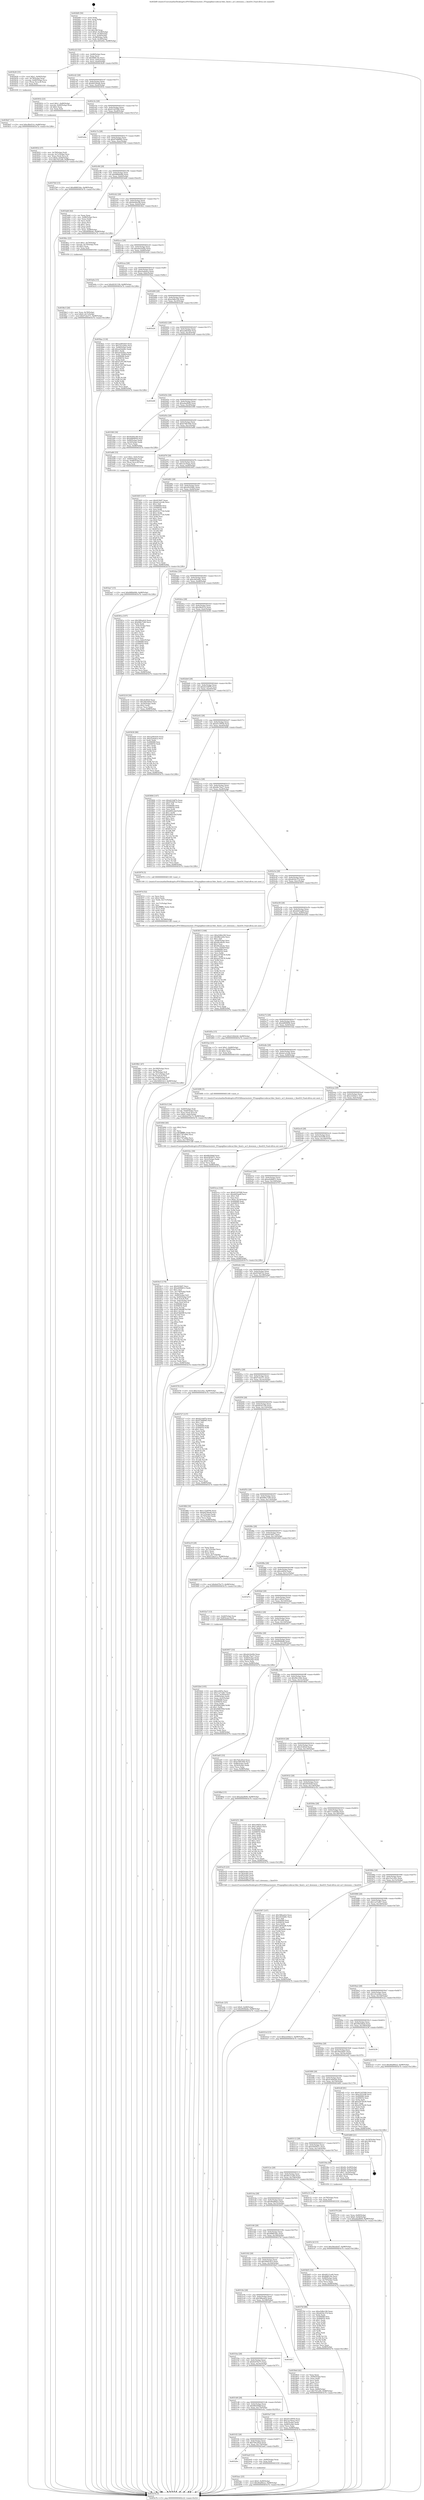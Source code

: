 digraph "0x402bf0" {
  label = "0x402bf0 (/mnt/c/Users/mathe/Desktop/tcc/POCII/binaries/extr_FFmpeglibavcodecac3dec_fixed.c_ac3_downmix_c_fixed16_Final-ollvm.out::main(0))"
  labelloc = "t"
  node[shape=record]

  Entry [label="",width=0.3,height=0.3,shape=circle,fillcolor=black,style=filled]
  "0x402c22" [label="{
     0x402c22 [32]\l
     | [instrs]\l
     &nbsp;&nbsp;0x402c22 \<+6\>: mov -0x98(%rbp),%eax\l
     &nbsp;&nbsp;0x402c28 \<+2\>: mov %eax,%ecx\l
     &nbsp;&nbsp;0x402c2a \<+6\>: sub $0x8bffc16e,%ecx\l
     &nbsp;&nbsp;0x402c30 \<+6\>: mov %eax,-0x9c(%rbp)\l
     &nbsp;&nbsp;0x402c36 \<+6\>: mov %ecx,-0xa0(%rbp)\l
     &nbsp;&nbsp;0x402c3c \<+6\>: je 0000000000403b26 \<main+0xf36\>\l
  }"]
  "0x403b26" [label="{
     0x403b26 [33]\l
     | [instrs]\l
     &nbsp;&nbsp;0x403b26 \<+10\>: movl $0x1,-0x94(%rbp)\l
     &nbsp;&nbsp;0x403b30 \<+4\>: mov -0x78(%rbp),%rax\l
     &nbsp;&nbsp;0x403b34 \<+7\>: movslq -0x90(%rbp),%rcx\l
     &nbsp;&nbsp;0x403b3b \<+4\>: mov (%rax,%rcx,8),%rax\l
     &nbsp;&nbsp;0x403b3f \<+3\>: mov %rax,%rdi\l
     &nbsp;&nbsp;0x403b42 \<+5\>: call 0000000000401030 \<free@plt\>\l
     | [calls]\l
     &nbsp;&nbsp;0x401030 \{1\} (unknown)\l
  }"]
  "0x402c42" [label="{
     0x402c42 [28]\l
     | [instrs]\l
     &nbsp;&nbsp;0x402c42 \<+5\>: jmp 0000000000402c47 \<main+0x57\>\l
     &nbsp;&nbsp;0x402c47 \<+6\>: mov -0x9c(%rbp),%eax\l
     &nbsp;&nbsp;0x402c4d \<+5\>: sub $0x8d536aa8,%eax\l
     &nbsp;&nbsp;0x402c52 \<+6\>: mov %eax,-0xa4(%rbp)\l
     &nbsp;&nbsp;0x402c58 \<+6\>: je 000000000040391b \<main+0xd2b\>\l
  }"]
  Exit [label="",width=0.3,height=0.3,shape=circle,fillcolor=black,style=filled,peripheries=2]
  "0x40391b" [label="{
     0x40391b [23]\l
     | [instrs]\l
     &nbsp;&nbsp;0x40391b \<+7\>: movl $0x1,-0x80(%rbp)\l
     &nbsp;&nbsp;0x403922 \<+4\>: movslq -0x80(%rbp),%rax\l
     &nbsp;&nbsp;0x403926 \<+4\>: shl $0x2,%rax\l
     &nbsp;&nbsp;0x40392a \<+3\>: mov %rax,%rdi\l
     &nbsp;&nbsp;0x40392d \<+5\>: call 0000000000401050 \<malloc@plt\>\l
     | [calls]\l
     &nbsp;&nbsp;0x401050 \{1\} (unknown)\l
  }"]
  "0x402c5e" [label="{
     0x402c5e [28]\l
     | [instrs]\l
     &nbsp;&nbsp;0x402c5e \<+5\>: jmp 0000000000402c63 \<main+0x73\>\l
     &nbsp;&nbsp;0x402c63 \<+6\>: mov -0x9c(%rbp),%eax\l
     &nbsp;&nbsp;0x402c69 \<+5\>: sub $0x912d3568,%eax\l
     &nbsp;&nbsp;0x402c6e \<+6\>: mov %eax,-0xa8(%rbp)\l
     &nbsp;&nbsp;0x402c74 \<+6\>: je 0000000000403e6a \<main+0x127a\>\l
  }"]
  "0x403c3d" [label="{
     0x403c3d [15]\l
     | [instrs]\l
     &nbsp;&nbsp;0x403c3d \<+10\>: movl $0x36eeded7,-0x98(%rbp)\l
     &nbsp;&nbsp;0x403c47 \<+5\>: jmp 0000000000403e7b \<main+0x128b\>\l
  }"]
  "0x403e6a" [label="{
     0x403e6a\l
  }", style=dashed]
  "0x402c7a" [label="{
     0x402c7a [28]\l
     | [instrs]\l
     &nbsp;&nbsp;0x402c7a \<+5\>: jmp 0000000000402c7f \<main+0x8f\>\l
     &nbsp;&nbsp;0x402c7f \<+6\>: mov -0x9c(%rbp),%eax\l
     &nbsp;&nbsp;0x402c85 \<+5\>: sub $0x97068085,%eax\l
     &nbsp;&nbsp;0x402c8a \<+6\>: mov %eax,-0xac(%rbp)\l
     &nbsp;&nbsp;0x402c90 \<+6\>: je 00000000004037b0 \<main+0xbc0\>\l
  }"]
  "0x403b47" [label="{
     0x403b47 [15]\l
     | [instrs]\l
     &nbsp;&nbsp;0x403b47 \<+10\>: movl $0xcffe4514,-0x98(%rbp)\l
     &nbsp;&nbsp;0x403b51 \<+5\>: jmp 0000000000403e7b \<main+0x128b\>\l
  }"]
  "0x4037b0" [label="{
     0x4037b0 [15]\l
     | [instrs]\l
     &nbsp;&nbsp;0x4037b0 \<+10\>: movl $0x48881bbc,-0x98(%rbp)\l
     &nbsp;&nbsp;0x4037ba \<+5\>: jmp 0000000000403e7b \<main+0x128b\>\l
  }"]
  "0x402c96" [label="{
     0x402c96 [28]\l
     | [instrs]\l
     &nbsp;&nbsp;0x402c96 \<+5\>: jmp 0000000000402c9b \<main+0xab\>\l
     &nbsp;&nbsp;0x402c9b \<+6\>: mov -0x9c(%rbp),%eax\l
     &nbsp;&nbsp;0x402ca1 \<+5\>: sub $0x98fbb084,%eax\l
     &nbsp;&nbsp;0x402ca6 \<+6\>: mov %eax,-0xb0(%rbp)\l
     &nbsp;&nbsp;0x402cac \<+6\>: je 0000000000403ab6 \<main+0xec6\>\l
  }"]
  "0x403aec" [label="{
     0x403aec [25]\l
     | [instrs]\l
     &nbsp;&nbsp;0x403aec \<+10\>: movl $0x0,-0x90(%rbp)\l
     &nbsp;&nbsp;0x403af6 \<+10\>: movl $0x46a89ee2,-0x98(%rbp)\l
     &nbsp;&nbsp;0x403b00 \<+5\>: jmp 0000000000403e7b \<main+0x128b\>\l
  }"]
  "0x403ab6" [label="{
     0x403ab6 [42]\l
     | [instrs]\l
     &nbsp;&nbsp;0x403ab6 \<+2\>: xor %eax,%eax\l
     &nbsp;&nbsp;0x403ab8 \<+6\>: mov -0x88(%rbp),%ecx\l
     &nbsp;&nbsp;0x403abe \<+2\>: mov %eax,%edx\l
     &nbsp;&nbsp;0x403ac0 \<+2\>: sub %ecx,%edx\l
     &nbsp;&nbsp;0x403ac2 \<+2\>: mov %eax,%ecx\l
     &nbsp;&nbsp;0x403ac4 \<+3\>: sub $0x1,%ecx\l
     &nbsp;&nbsp;0x403ac7 \<+2\>: add %ecx,%edx\l
     &nbsp;&nbsp;0x403ac9 \<+2\>: sub %edx,%eax\l
     &nbsp;&nbsp;0x403acb \<+6\>: mov %eax,-0x88(%rbp)\l
     &nbsp;&nbsp;0x403ad1 \<+10\>: movl $0x9008ebb,-0x98(%rbp)\l
     &nbsp;&nbsp;0x403adb \<+5\>: jmp 0000000000403e7b \<main+0x128b\>\l
  }"]
  "0x402cb2" [label="{
     0x402cb2 [28]\l
     | [instrs]\l
     &nbsp;&nbsp;0x402cb2 \<+5\>: jmp 0000000000402cb7 \<main+0xc7\>\l
     &nbsp;&nbsp;0x402cb7 \<+6\>: mov -0x9c(%rbp),%eax\l
     &nbsp;&nbsp;0x402cbd \<+5\>: sub $0x9e00ec98,%eax\l
     &nbsp;&nbsp;0x402cc2 \<+6\>: mov %eax,-0xb4(%rbp)\l
     &nbsp;&nbsp;0x402cc8 \<+6\>: je 00000000004038cc \<main+0xcdc\>\l
  }"]
  "0x40320e" [label="{
     0x40320e\l
  }", style=dashed]
  "0x4038cc" [label="{
     0x4038cc [23]\l
     | [instrs]\l
     &nbsp;&nbsp;0x4038cc \<+7\>: movl $0x1,-0x70(%rbp)\l
     &nbsp;&nbsp;0x4038d3 \<+4\>: movslq -0x70(%rbp),%rax\l
     &nbsp;&nbsp;0x4038d7 \<+4\>: shl $0x3,%rax\l
     &nbsp;&nbsp;0x4038db \<+3\>: mov %rax,%rdi\l
     &nbsp;&nbsp;0x4038de \<+5\>: call 0000000000401050 \<malloc@plt\>\l
     | [calls]\l
     &nbsp;&nbsp;0x401050 \{1\} (unknown)\l
  }"]
  "0x402cce" [label="{
     0x402cce [28]\l
     | [instrs]\l
     &nbsp;&nbsp;0x402cce \<+5\>: jmp 0000000000402cd3 \<main+0xe3\>\l
     &nbsp;&nbsp;0x402cd3 \<+6\>: mov -0x9c(%rbp),%eax\l
     &nbsp;&nbsp;0x402cd9 \<+5\>: sub $0xa0e5ed2b,%eax\l
     &nbsp;&nbsp;0x402cde \<+6\>: mov %eax,-0xb8(%rbp)\l
     &nbsp;&nbsp;0x402ce4 \<+6\>: je 0000000000403a0a \<main+0xe1a\>\l
  }"]
  "0x403ae0" [label="{
     0x403ae0 [12]\l
     | [instrs]\l
     &nbsp;&nbsp;0x403ae0 \<+4\>: mov -0x60(%rbp),%rax\l
     &nbsp;&nbsp;0x403ae4 \<+3\>: mov %rax,%rdi\l
     &nbsp;&nbsp;0x403ae7 \<+5\>: call 0000000000401030 \<free@plt\>\l
     | [calls]\l
     &nbsp;&nbsp;0x401030 \{1\} (unknown)\l
  }"]
  "0x403a0a" [label="{
     0x403a0a [15]\l
     | [instrs]\l
     &nbsp;&nbsp;0x403a0a \<+10\>: movl $0xfd181336,-0x98(%rbp)\l
     &nbsp;&nbsp;0x403a14 \<+5\>: jmp 0000000000403e7b \<main+0x128b\>\l
  }"]
  "0x402cea" [label="{
     0x402cea [28]\l
     | [instrs]\l
     &nbsp;&nbsp;0x402cea \<+5\>: jmp 0000000000402cef \<main+0xff\>\l
     &nbsp;&nbsp;0x402cef \<+6\>: mov -0x9c(%rbp),%eax\l
     &nbsp;&nbsp;0x402cf5 \<+5\>: sub $0xa5a4ebca,%eax\l
     &nbsp;&nbsp;0x402cfa \<+6\>: mov %eax,-0xbc(%rbp)\l
     &nbsp;&nbsp;0x402d00 \<+6\>: je 0000000000403bac \<main+0xfbc\>\l
  }"]
  "0x4031f2" [label="{
     0x4031f2 [28]\l
     | [instrs]\l
     &nbsp;&nbsp;0x4031f2 \<+5\>: jmp 00000000004031f7 \<main+0x607\>\l
     &nbsp;&nbsp;0x4031f7 \<+6\>: mov -0x9c(%rbp),%eax\l
     &nbsp;&nbsp;0x4031fd \<+5\>: sub $0x7b4c20cd,%eax\l
     &nbsp;&nbsp;0x403202 \<+6\>: mov %eax,-0x174(%rbp)\l
     &nbsp;&nbsp;0x403208 \<+6\>: je 0000000000403ae0 \<main+0xef0\>\l
  }"]
  "0x403bac" [label="{
     0x403bac [118]\l
     | [instrs]\l
     &nbsp;&nbsp;0x403bac \<+5\>: mov $0xaa4824a0,%eax\l
     &nbsp;&nbsp;0x403bb1 \<+5\>: mov $0x1d1a2dee,%ecx\l
     &nbsp;&nbsp;0x403bb6 \<+6\>: mov -0x90(%rbp),%edx\l
     &nbsp;&nbsp;0x403bbc \<+6\>: add $0xed3da9ec,%edx\l
     &nbsp;&nbsp;0x403bc2 \<+3\>: add $0x1,%edx\l
     &nbsp;&nbsp;0x403bc5 \<+6\>: sub $0xed3da9ec,%edx\l
     &nbsp;&nbsp;0x403bcb \<+6\>: mov %edx,-0x90(%rbp)\l
     &nbsp;&nbsp;0x403bd1 \<+7\>: mov 0x406068,%edx\l
     &nbsp;&nbsp;0x403bd8 \<+7\>: mov 0x406054,%esi\l
     &nbsp;&nbsp;0x403bdf \<+2\>: mov %edx,%edi\l
     &nbsp;&nbsp;0x403be1 \<+6\>: add $0xd729136f,%edi\l
     &nbsp;&nbsp;0x403be7 \<+3\>: sub $0x1,%edi\l
     &nbsp;&nbsp;0x403bea \<+6\>: sub $0xd729136f,%edi\l
     &nbsp;&nbsp;0x403bf0 \<+3\>: imul %edi,%edx\l
     &nbsp;&nbsp;0x403bf3 \<+3\>: and $0x1,%edx\l
     &nbsp;&nbsp;0x403bf6 \<+3\>: cmp $0x0,%edx\l
     &nbsp;&nbsp;0x403bf9 \<+4\>: sete %r8b\l
     &nbsp;&nbsp;0x403bfd \<+3\>: cmp $0xa,%esi\l
     &nbsp;&nbsp;0x403c00 \<+4\>: setl %r9b\l
     &nbsp;&nbsp;0x403c04 \<+3\>: mov %r8b,%r10b\l
     &nbsp;&nbsp;0x403c07 \<+3\>: and %r9b,%r10b\l
     &nbsp;&nbsp;0x403c0a \<+3\>: xor %r9b,%r8b\l
     &nbsp;&nbsp;0x403c0d \<+3\>: or %r8b,%r10b\l
     &nbsp;&nbsp;0x403c10 \<+4\>: test $0x1,%r10b\l
     &nbsp;&nbsp;0x403c14 \<+3\>: cmovne %ecx,%eax\l
     &nbsp;&nbsp;0x403c17 \<+6\>: mov %eax,-0x98(%rbp)\l
     &nbsp;&nbsp;0x403c1d \<+5\>: jmp 0000000000403e7b \<main+0x128b\>\l
  }"]
  "0x402d06" [label="{
     0x402d06 [28]\l
     | [instrs]\l
     &nbsp;&nbsp;0x402d06 \<+5\>: jmp 0000000000402d0b \<main+0x11b\>\l
     &nbsp;&nbsp;0x402d0b \<+6\>: mov -0x9c(%rbp),%eax\l
     &nbsp;&nbsp;0x402d11 \<+5\>: sub $0xa5d6e106,%eax\l
     &nbsp;&nbsp;0x402d16 \<+6\>: mov %eax,-0xc0(%rbp)\l
     &nbsp;&nbsp;0x402d1c \<+6\>: je 0000000000403e26 \<main+0x1236\>\l
  }"]
  "0x403c4c" [label="{
     0x403c4c\l
  }", style=dashed]
  "0x403e26" [label="{
     0x403e26\l
  }", style=dashed]
  "0x402d22" [label="{
     0x402d22 [28]\l
     | [instrs]\l
     &nbsp;&nbsp;0x402d22 \<+5\>: jmp 0000000000402d27 \<main+0x137\>\l
     &nbsp;&nbsp;0x402d27 \<+6\>: mov -0x9c(%rbp),%eax\l
     &nbsp;&nbsp;0x402d2d \<+5\>: sub $0xaa4824a0,%eax\l
     &nbsp;&nbsp;0x402d32 \<+6\>: mov %eax,-0xc4(%rbp)\l
     &nbsp;&nbsp;0x402d38 \<+6\>: je 0000000000403e48 \<main+0x1258\>\l
  }"]
  "0x403aa7" [label="{
     0x403aa7 [15]\l
     | [instrs]\l
     &nbsp;&nbsp;0x403aa7 \<+10\>: movl $0x98fbb084,-0x98(%rbp)\l
     &nbsp;&nbsp;0x403ab1 \<+5\>: jmp 0000000000403e7b \<main+0x128b\>\l
  }"]
  "0x403e48" [label="{
     0x403e48\l
  }", style=dashed]
  "0x402d3e" [label="{
     0x402d3e [28]\l
     | [instrs]\l
     &nbsp;&nbsp;0x402d3e \<+5\>: jmp 0000000000402d43 \<main+0x153\>\l
     &nbsp;&nbsp;0x402d43 \<+6\>: mov -0x9c(%rbp),%eax\l
     &nbsp;&nbsp;0x402d49 \<+5\>: sub $0xadaefb09,%eax\l
     &nbsp;&nbsp;0x402d4e \<+6\>: mov %eax,-0xc8(%rbp)\l
     &nbsp;&nbsp;0x402d54 \<+6\>: je 0000000000403390 \<main+0x7a0\>\l
  }"]
  "0x403a4c" [label="{
     0x403a4c [25]\l
     | [instrs]\l
     &nbsp;&nbsp;0x403a4c \<+10\>: movl $0x0,-0x88(%rbp)\l
     &nbsp;&nbsp;0x403a56 \<+10\>: movl $0x9008ebb,-0x98(%rbp)\l
     &nbsp;&nbsp;0x403a60 \<+5\>: jmp 0000000000403e7b \<main+0x128b\>\l
  }"]
  "0x403390" [label="{
     0x403390 [30]\l
     | [instrs]\l
     &nbsp;&nbsp;0x403390 \<+5\>: mov $0x9e00ec98,%eax\l
     &nbsp;&nbsp;0x403395 \<+5\>: mov $0xddf09958,%ecx\l
     &nbsp;&nbsp;0x40339a \<+3\>: mov -0x64(%rbp),%edx\l
     &nbsp;&nbsp;0x40339d \<+3\>: cmp -0x54(%rbp),%edx\l
     &nbsp;&nbsp;0x4033a0 \<+3\>: cmovl %ecx,%eax\l
     &nbsp;&nbsp;0x4033a3 \<+6\>: mov %eax,-0x98(%rbp)\l
     &nbsp;&nbsp;0x4033a9 \<+5\>: jmp 0000000000403e7b \<main+0x128b\>\l
  }"]
  "0x402d5a" [label="{
     0x402d5a [28]\l
     | [instrs]\l
     &nbsp;&nbsp;0x402d5a \<+5\>: jmp 0000000000402d5f \<main+0x16f\>\l
     &nbsp;&nbsp;0x402d5f \<+6\>: mov -0x9c(%rbp),%eax\l
     &nbsp;&nbsp;0x402d65 \<+5\>: sub $0xb7681494,%eax\l
     &nbsp;&nbsp;0x402d6a \<+6\>: mov %eax,-0xcc(%rbp)\l
     &nbsp;&nbsp;0x402d70 \<+6\>: je 0000000000403a86 \<main+0xe96\>\l
  }"]
  "0x4039b1" [label="{
     0x4039b1 [47]\l
     | [instrs]\l
     &nbsp;&nbsp;0x4039b1 \<+6\>: mov -0x180(%rbp),%ecx\l
     &nbsp;&nbsp;0x4039b7 \<+3\>: imul %eax,%ecx\l
     &nbsp;&nbsp;0x4039ba \<+4\>: mov -0x78(%rbp),%r8\l
     &nbsp;&nbsp;0x4039be \<+4\>: movslq -0x7c(%rbp),%r9\l
     &nbsp;&nbsp;0x4039c2 \<+4\>: mov (%r8,%r9,8),%r8\l
     &nbsp;&nbsp;0x4039c6 \<+7\>: movslq -0x84(%rbp),%r9\l
     &nbsp;&nbsp;0x4039cd \<+4\>: mov %ecx,(%r8,%r9,4)\l
     &nbsp;&nbsp;0x4039d1 \<+10\>: movl $0x569416c5,-0x98(%rbp)\l
     &nbsp;&nbsp;0x4039db \<+5\>: jmp 0000000000403e7b \<main+0x128b\>\l
  }"]
  "0x403a86" [label="{
     0x403a86 [33]\l
     | [instrs]\l
     &nbsp;&nbsp;0x403a86 \<+10\>: movl $0x1,-0x8c(%rbp)\l
     &nbsp;&nbsp;0x403a90 \<+4\>: mov -0x60(%rbp),%rax\l
     &nbsp;&nbsp;0x403a94 \<+7\>: movslq -0x88(%rbp),%rcx\l
     &nbsp;&nbsp;0x403a9b \<+4\>: mov (%rax,%rcx,8),%rax\l
     &nbsp;&nbsp;0x403a9f \<+3\>: mov %rax,%rdi\l
     &nbsp;&nbsp;0x403aa2 \<+5\>: call 0000000000401030 \<free@plt\>\l
     | [calls]\l
     &nbsp;&nbsp;0x401030 \{1\} (unknown)\l
  }"]
  "0x402d76" [label="{
     0x402d76 [28]\l
     | [instrs]\l
     &nbsp;&nbsp;0x402d76 \<+5\>: jmp 0000000000402d7b \<main+0x18b\>\l
     &nbsp;&nbsp;0x402d7b \<+6\>: mov -0x9c(%rbp),%eax\l
     &nbsp;&nbsp;0x402d81 \<+5\>: sub $0xc2a76aaa,%eax\l
     &nbsp;&nbsp;0x402d86 \<+6\>: mov %eax,-0xd0(%rbp)\l
     &nbsp;&nbsp;0x402d8c \<+6\>: je 0000000000403405 \<main+0x815\>\l
  }"]
  "0x40397d" [label="{
     0x40397d [52]\l
     | [instrs]\l
     &nbsp;&nbsp;0x40397d \<+2\>: xor %ecx,%ecx\l
     &nbsp;&nbsp;0x40397f \<+5\>: mov $0x2,%edx\l
     &nbsp;&nbsp;0x403984 \<+6\>: mov %edx,-0x17c(%rbp)\l
     &nbsp;&nbsp;0x40398a \<+1\>: cltd\l
     &nbsp;&nbsp;0x40398b \<+6\>: mov -0x17c(%rbp),%esi\l
     &nbsp;&nbsp;0x403991 \<+2\>: idiv %esi\l
     &nbsp;&nbsp;0x403993 \<+6\>: imul $0xfffffffe,%edx,%edx\l
     &nbsp;&nbsp;0x403999 \<+2\>: mov %ecx,%edi\l
     &nbsp;&nbsp;0x40399b \<+2\>: sub %edx,%edi\l
     &nbsp;&nbsp;0x40399d \<+2\>: mov %ecx,%edx\l
     &nbsp;&nbsp;0x40399f \<+3\>: sub $0x1,%edx\l
     &nbsp;&nbsp;0x4039a2 \<+2\>: add %edx,%edi\l
     &nbsp;&nbsp;0x4039a4 \<+2\>: sub %edi,%ecx\l
     &nbsp;&nbsp;0x4039a6 \<+6\>: mov %ecx,-0x180(%rbp)\l
     &nbsp;&nbsp;0x4039ac \<+5\>: call 0000000000401160 \<next_i\>\l
     | [calls]\l
     &nbsp;&nbsp;0x401160 \{1\} (/mnt/c/Users/mathe/Desktop/tcc/POCII/binaries/extr_FFmpeglibavcodecac3dec_fixed.c_ac3_downmix_c_fixed16_Final-ollvm.out::next_i)\l
  }"]
  "0x403405" [label="{
     0x403405 [147]\l
     | [instrs]\l
     &nbsp;&nbsp;0x403405 \<+5\>: mov $0x923b97,%eax\l
     &nbsp;&nbsp;0x40340a \<+5\>: mov $0xde1a3c4b,%ecx\l
     &nbsp;&nbsp;0x40340f \<+2\>: mov $0x1,%dl\l
     &nbsp;&nbsp;0x403411 \<+7\>: mov 0x406068,%esi\l
     &nbsp;&nbsp;0x403418 \<+7\>: mov 0x406054,%edi\l
     &nbsp;&nbsp;0x40341f \<+3\>: mov %esi,%r8d\l
     &nbsp;&nbsp;0x403422 \<+7\>: add $0x91b17724,%r8d\l
     &nbsp;&nbsp;0x403429 \<+4\>: sub $0x1,%r8d\l
     &nbsp;&nbsp;0x40342d \<+7\>: sub $0x91b17724,%r8d\l
     &nbsp;&nbsp;0x403434 \<+4\>: imul %r8d,%esi\l
     &nbsp;&nbsp;0x403438 \<+3\>: and $0x1,%esi\l
     &nbsp;&nbsp;0x40343b \<+3\>: cmp $0x0,%esi\l
     &nbsp;&nbsp;0x40343e \<+4\>: sete %r9b\l
     &nbsp;&nbsp;0x403442 \<+3\>: cmp $0xa,%edi\l
     &nbsp;&nbsp;0x403445 \<+4\>: setl %r10b\l
     &nbsp;&nbsp;0x403449 \<+3\>: mov %r9b,%r11b\l
     &nbsp;&nbsp;0x40344c \<+4\>: xor $0xff,%r11b\l
     &nbsp;&nbsp;0x403450 \<+3\>: mov %r10b,%bl\l
     &nbsp;&nbsp;0x403453 \<+3\>: xor $0xff,%bl\l
     &nbsp;&nbsp;0x403456 \<+3\>: xor $0x1,%dl\l
     &nbsp;&nbsp;0x403459 \<+3\>: mov %r11b,%r14b\l
     &nbsp;&nbsp;0x40345c \<+4\>: and $0xff,%r14b\l
     &nbsp;&nbsp;0x403460 \<+3\>: and %dl,%r9b\l
     &nbsp;&nbsp;0x403463 \<+3\>: mov %bl,%r15b\l
     &nbsp;&nbsp;0x403466 \<+4\>: and $0xff,%r15b\l
     &nbsp;&nbsp;0x40346a \<+3\>: and %dl,%r10b\l
     &nbsp;&nbsp;0x40346d \<+3\>: or %r9b,%r14b\l
     &nbsp;&nbsp;0x403470 \<+3\>: or %r10b,%r15b\l
     &nbsp;&nbsp;0x403473 \<+3\>: xor %r15b,%r14b\l
     &nbsp;&nbsp;0x403476 \<+3\>: or %bl,%r11b\l
     &nbsp;&nbsp;0x403479 \<+4\>: xor $0xff,%r11b\l
     &nbsp;&nbsp;0x40347d \<+3\>: or $0x1,%dl\l
     &nbsp;&nbsp;0x403480 \<+3\>: and %dl,%r11b\l
     &nbsp;&nbsp;0x403483 \<+3\>: or %r11b,%r14b\l
     &nbsp;&nbsp;0x403486 \<+4\>: test $0x1,%r14b\l
     &nbsp;&nbsp;0x40348a \<+3\>: cmovne %ecx,%eax\l
     &nbsp;&nbsp;0x40348d \<+6\>: mov %eax,-0x98(%rbp)\l
     &nbsp;&nbsp;0x403493 \<+5\>: jmp 0000000000403e7b \<main+0x128b\>\l
  }"]
  "0x402d92" [label="{
     0x402d92 [28]\l
     | [instrs]\l
     &nbsp;&nbsp;0x402d92 \<+5\>: jmp 0000000000402d97 \<main+0x1a7\>\l
     &nbsp;&nbsp;0x402d97 \<+6\>: mov -0x9c(%rbp),%eax\l
     &nbsp;&nbsp;0x402d9d \<+5\>: sub $0xc8163b6c,%eax\l
     &nbsp;&nbsp;0x402da2 \<+6\>: mov %eax,-0xd4(%rbp)\l
     &nbsp;&nbsp;0x402da8 \<+6\>: je 000000000040361a \<main+0xa2a\>\l
  }"]
  "0x403932" [label="{
     0x403932 [37]\l
     | [instrs]\l
     &nbsp;&nbsp;0x403932 \<+4\>: mov -0x78(%rbp),%rdi\l
     &nbsp;&nbsp;0x403936 \<+4\>: movslq -0x7c(%rbp),%rcx\l
     &nbsp;&nbsp;0x40393a \<+4\>: mov %rax,(%rdi,%rcx,8)\l
     &nbsp;&nbsp;0x40393e \<+10\>: movl $0x0,-0x84(%rbp)\l
     &nbsp;&nbsp;0x403948 \<+10\>: movl $0x7f21a0b,-0x98(%rbp)\l
     &nbsp;&nbsp;0x403952 \<+5\>: jmp 0000000000403e7b \<main+0x128b\>\l
  }"]
  "0x40361a" [label="{
     0x40361a [107]\l
     | [instrs]\l
     &nbsp;&nbsp;0x40361a \<+5\>: mov $0x58fea4cb,%eax\l
     &nbsp;&nbsp;0x40361f \<+5\>: mov $0xfd8a7246,%ecx\l
     &nbsp;&nbsp;0x403624 \<+2\>: xor %edx,%edx\l
     &nbsp;&nbsp;0x403626 \<+3\>: mov -0x6c(%rbp),%esi\l
     &nbsp;&nbsp;0x403629 \<+2\>: mov %edx,%edi\l
     &nbsp;&nbsp;0x40362b \<+2\>: sub %esi,%edi\l
     &nbsp;&nbsp;0x40362d \<+2\>: mov %edx,%esi\l
     &nbsp;&nbsp;0x40362f \<+3\>: sub $0x1,%esi\l
     &nbsp;&nbsp;0x403632 \<+2\>: add %esi,%edi\l
     &nbsp;&nbsp;0x403634 \<+2\>: mov %edx,%esi\l
     &nbsp;&nbsp;0x403636 \<+2\>: sub %edi,%esi\l
     &nbsp;&nbsp;0x403638 \<+3\>: mov %esi,-0x6c(%rbp)\l
     &nbsp;&nbsp;0x40363b \<+7\>: mov 0x406068,%esi\l
     &nbsp;&nbsp;0x403642 \<+7\>: mov 0x406054,%edi\l
     &nbsp;&nbsp;0x403649 \<+3\>: sub $0x1,%edx\l
     &nbsp;&nbsp;0x40364c \<+3\>: mov %esi,%r8d\l
     &nbsp;&nbsp;0x40364f \<+3\>: add %edx,%r8d\l
     &nbsp;&nbsp;0x403652 \<+4\>: imul %r8d,%esi\l
     &nbsp;&nbsp;0x403656 \<+3\>: and $0x1,%esi\l
     &nbsp;&nbsp;0x403659 \<+3\>: cmp $0x0,%esi\l
     &nbsp;&nbsp;0x40365c \<+4\>: sete %r9b\l
     &nbsp;&nbsp;0x403660 \<+3\>: cmp $0xa,%edi\l
     &nbsp;&nbsp;0x403663 \<+4\>: setl %r10b\l
     &nbsp;&nbsp;0x403667 \<+3\>: mov %r9b,%r11b\l
     &nbsp;&nbsp;0x40366a \<+3\>: and %r10b,%r11b\l
     &nbsp;&nbsp;0x40366d \<+3\>: xor %r10b,%r9b\l
     &nbsp;&nbsp;0x403670 \<+3\>: or %r9b,%r11b\l
     &nbsp;&nbsp;0x403673 \<+4\>: test $0x1,%r11b\l
     &nbsp;&nbsp;0x403677 \<+3\>: cmovne %ecx,%eax\l
     &nbsp;&nbsp;0x40367a \<+6\>: mov %eax,-0x98(%rbp)\l
     &nbsp;&nbsp;0x403680 \<+5\>: jmp 0000000000403e7b \<main+0x128b\>\l
  }"]
  "0x402dae" [label="{
     0x402dae [28]\l
     | [instrs]\l
     &nbsp;&nbsp;0x402dae \<+5\>: jmp 0000000000402db3 \<main+0x1c3\>\l
     &nbsp;&nbsp;0x402db3 \<+6\>: mov -0x9c(%rbp),%eax\l
     &nbsp;&nbsp;0x402db9 \<+5\>: sub $0xcd45e64c,%eax\l
     &nbsp;&nbsp;0x402dbe \<+6\>: mov %eax,-0xd8(%rbp)\l
     &nbsp;&nbsp;0x402dc4 \<+6\>: je 0000000000403218 \<main+0x628\>\l
  }"]
  "0x4038e3" [label="{
     0x4038e3 [26]\l
     | [instrs]\l
     &nbsp;&nbsp;0x4038e3 \<+4\>: mov %rax,-0x78(%rbp)\l
     &nbsp;&nbsp;0x4038e7 \<+7\>: movl $0x0,-0x7c(%rbp)\l
     &nbsp;&nbsp;0x4038ee \<+10\>: movl $0xf7cbe371,-0x98(%rbp)\l
     &nbsp;&nbsp;0x4038f8 \<+5\>: jmp 0000000000403e7b \<main+0x128b\>\l
  }"]
  "0x403218" [label="{
     0x403218 [30]\l
     | [instrs]\l
     &nbsp;&nbsp;0x403218 \<+5\>: mov $0xcfc462d,%eax\l
     &nbsp;&nbsp;0x40321d \<+5\>: mov $0x30b3d4a4,%ecx\l
     &nbsp;&nbsp;0x403222 \<+3\>: mov -0x30(%rbp),%edx\l
     &nbsp;&nbsp;0x403225 \<+3\>: cmp $0x2,%edx\l
     &nbsp;&nbsp;0x403228 \<+3\>: cmovne %ecx,%eax\l
     &nbsp;&nbsp;0x40322b \<+6\>: mov %eax,-0x98(%rbp)\l
     &nbsp;&nbsp;0x403231 \<+5\>: jmp 0000000000403e7b \<main+0x128b\>\l
  }"]
  "0x402dca" [label="{
     0x402dca [28]\l
     | [instrs]\l
     &nbsp;&nbsp;0x402dca \<+5\>: jmp 0000000000402dcf \<main+0x1df\>\l
     &nbsp;&nbsp;0x402dcf \<+6\>: mov -0x9c(%rbp),%eax\l
     &nbsp;&nbsp;0x402dd5 \<+5\>: sub $0xcffe4514,%eax\l
     &nbsp;&nbsp;0x402dda \<+6\>: mov %eax,-0xdc(%rbp)\l
     &nbsp;&nbsp;0x402de0 \<+6\>: je 0000000000403b56 \<main+0xf66\>\l
  }"]
  "0x403e7b" [label="{
     0x403e7b [5]\l
     | [instrs]\l
     &nbsp;&nbsp;0x403e7b \<+5\>: jmp 0000000000402c22 \<main+0x32\>\l
  }"]
  "0x402bf0" [label="{
     0x402bf0 [50]\l
     | [instrs]\l
     &nbsp;&nbsp;0x402bf0 \<+1\>: push %rbp\l
     &nbsp;&nbsp;0x402bf1 \<+3\>: mov %rsp,%rbp\l
     &nbsp;&nbsp;0x402bf4 \<+2\>: push %r15\l
     &nbsp;&nbsp;0x402bf6 \<+2\>: push %r14\l
     &nbsp;&nbsp;0x402bf8 \<+2\>: push %r13\l
     &nbsp;&nbsp;0x402bfa \<+2\>: push %r12\l
     &nbsp;&nbsp;0x402bfc \<+1\>: push %rbx\l
     &nbsp;&nbsp;0x402bfd \<+7\>: sub $0x168,%rsp\l
     &nbsp;&nbsp;0x402c04 \<+7\>: movl $0x0,-0x34(%rbp)\l
     &nbsp;&nbsp;0x402c0b \<+3\>: mov %edi,-0x38(%rbp)\l
     &nbsp;&nbsp;0x402c0e \<+4\>: mov %rsi,-0x40(%rbp)\l
     &nbsp;&nbsp;0x402c12 \<+3\>: mov -0x38(%rbp),%edi\l
     &nbsp;&nbsp;0x402c15 \<+3\>: mov %edi,-0x30(%rbp)\l
     &nbsp;&nbsp;0x402c18 \<+10\>: movl $0xcd45e64c,-0x98(%rbp)\l
  }"]
  "0x4034c5" [label="{
     0x4034c5 [179]\l
     | [instrs]\l
     &nbsp;&nbsp;0x4034c5 \<+5\>: mov $0x923b97,%ecx\l
     &nbsp;&nbsp;0x4034ca \<+5\>: mov $0xed266812,%edx\l
     &nbsp;&nbsp;0x4034cf \<+3\>: mov $0x1,%sil\l
     &nbsp;&nbsp;0x4034d2 \<+6\>: mov -0x178(%rbp),%edi\l
     &nbsp;&nbsp;0x4034d8 \<+3\>: imul %eax,%edi\l
     &nbsp;&nbsp;0x4034db \<+4\>: mov -0x60(%rbp),%r8\l
     &nbsp;&nbsp;0x4034df \<+4\>: movslq -0x64(%rbp),%r9\l
     &nbsp;&nbsp;0x4034e3 \<+4\>: mov (%r8,%r9,8),%r8\l
     &nbsp;&nbsp;0x4034e7 \<+4\>: movslq -0x6c(%rbp),%r9\l
     &nbsp;&nbsp;0x4034eb \<+4\>: mov %edi,(%r8,%r9,4)\l
     &nbsp;&nbsp;0x4034ef \<+7\>: mov 0x406068,%eax\l
     &nbsp;&nbsp;0x4034f6 \<+7\>: mov 0x406054,%edi\l
     &nbsp;&nbsp;0x4034fd \<+3\>: mov %eax,%r10d\l
     &nbsp;&nbsp;0x403500 \<+7\>: add $0xd7db09ff,%r10d\l
     &nbsp;&nbsp;0x403507 \<+4\>: sub $0x1,%r10d\l
     &nbsp;&nbsp;0x40350b \<+7\>: sub $0xd7db09ff,%r10d\l
     &nbsp;&nbsp;0x403512 \<+4\>: imul %r10d,%eax\l
     &nbsp;&nbsp;0x403516 \<+3\>: and $0x1,%eax\l
     &nbsp;&nbsp;0x403519 \<+3\>: cmp $0x0,%eax\l
     &nbsp;&nbsp;0x40351c \<+4\>: sete %r11b\l
     &nbsp;&nbsp;0x403520 \<+3\>: cmp $0xa,%edi\l
     &nbsp;&nbsp;0x403523 \<+3\>: setl %bl\l
     &nbsp;&nbsp;0x403526 \<+3\>: mov %r11b,%r14b\l
     &nbsp;&nbsp;0x403529 \<+4\>: xor $0xff,%r14b\l
     &nbsp;&nbsp;0x40352d \<+3\>: mov %bl,%r15b\l
     &nbsp;&nbsp;0x403530 \<+4\>: xor $0xff,%r15b\l
     &nbsp;&nbsp;0x403534 \<+4\>: xor $0x0,%sil\l
     &nbsp;&nbsp;0x403538 \<+3\>: mov %r14b,%r12b\l
     &nbsp;&nbsp;0x40353b \<+4\>: and $0x0,%r12b\l
     &nbsp;&nbsp;0x40353f \<+3\>: and %sil,%r11b\l
     &nbsp;&nbsp;0x403542 \<+3\>: mov %r15b,%r13b\l
     &nbsp;&nbsp;0x403545 \<+4\>: and $0x0,%r13b\l
     &nbsp;&nbsp;0x403549 \<+3\>: and %sil,%bl\l
     &nbsp;&nbsp;0x40354c \<+3\>: or %r11b,%r12b\l
     &nbsp;&nbsp;0x40354f \<+3\>: or %bl,%r13b\l
     &nbsp;&nbsp;0x403552 \<+3\>: xor %r13b,%r12b\l
     &nbsp;&nbsp;0x403555 \<+3\>: or %r15b,%r14b\l
     &nbsp;&nbsp;0x403558 \<+4\>: xor $0xff,%r14b\l
     &nbsp;&nbsp;0x40355c \<+4\>: or $0x0,%sil\l
     &nbsp;&nbsp;0x403560 \<+3\>: and %sil,%r14b\l
     &nbsp;&nbsp;0x403563 \<+3\>: or %r14b,%r12b\l
     &nbsp;&nbsp;0x403566 \<+4\>: test $0x1,%r12b\l
     &nbsp;&nbsp;0x40356a \<+3\>: cmovne %edx,%ecx\l
     &nbsp;&nbsp;0x40356d \<+6\>: mov %ecx,-0x98(%rbp)\l
     &nbsp;&nbsp;0x403573 \<+5\>: jmp 0000000000403e7b \<main+0x128b\>\l
  }"]
  "0x403b56" [label="{
     0x403b56 [86]\l
     | [instrs]\l
     &nbsp;&nbsp;0x403b56 \<+5\>: mov $0xaa4824a0,%eax\l
     &nbsp;&nbsp;0x403b5b \<+5\>: mov $0xa5a4ebca,%ecx\l
     &nbsp;&nbsp;0x403b60 \<+2\>: xor %edx,%edx\l
     &nbsp;&nbsp;0x403b62 \<+7\>: mov 0x406068,%esi\l
     &nbsp;&nbsp;0x403b69 \<+7\>: mov 0x406054,%edi\l
     &nbsp;&nbsp;0x403b70 \<+3\>: sub $0x1,%edx\l
     &nbsp;&nbsp;0x403b73 \<+3\>: mov %esi,%r8d\l
     &nbsp;&nbsp;0x403b76 \<+3\>: add %edx,%r8d\l
     &nbsp;&nbsp;0x403b79 \<+4\>: imul %r8d,%esi\l
     &nbsp;&nbsp;0x403b7d \<+3\>: and $0x1,%esi\l
     &nbsp;&nbsp;0x403b80 \<+3\>: cmp $0x0,%esi\l
     &nbsp;&nbsp;0x403b83 \<+4\>: sete %r9b\l
     &nbsp;&nbsp;0x403b87 \<+3\>: cmp $0xa,%edi\l
     &nbsp;&nbsp;0x403b8a \<+4\>: setl %r10b\l
     &nbsp;&nbsp;0x403b8e \<+3\>: mov %r9b,%r11b\l
     &nbsp;&nbsp;0x403b91 \<+3\>: and %r10b,%r11b\l
     &nbsp;&nbsp;0x403b94 \<+3\>: xor %r10b,%r9b\l
     &nbsp;&nbsp;0x403b97 \<+3\>: or %r9b,%r11b\l
     &nbsp;&nbsp;0x403b9a \<+4\>: test $0x1,%r11b\l
     &nbsp;&nbsp;0x403b9e \<+3\>: cmovne %ecx,%eax\l
     &nbsp;&nbsp;0x403ba1 \<+6\>: mov %eax,-0x98(%rbp)\l
     &nbsp;&nbsp;0x403ba7 \<+5\>: jmp 0000000000403e7b \<main+0x128b\>\l
  }"]
  "0x402de6" [label="{
     0x402de6 [28]\l
     | [instrs]\l
     &nbsp;&nbsp;0x402de6 \<+5\>: jmp 0000000000402deb \<main+0x1fb\>\l
     &nbsp;&nbsp;0x402deb \<+6\>: mov -0x9c(%rbp),%eax\l
     &nbsp;&nbsp;0x402df1 \<+5\>: sub $0xd210df7b,%eax\l
     &nbsp;&nbsp;0x402df6 \<+6\>: mov %eax,-0xe0(%rbp)\l
     &nbsp;&nbsp;0x402dfc \<+6\>: je 0000000000403e17 \<main+0x1227\>\l
  }"]
  "0x40349d" [label="{
     0x40349d [40]\l
     | [instrs]\l
     &nbsp;&nbsp;0x40349d \<+5\>: mov $0x2,%ecx\l
     &nbsp;&nbsp;0x4034a2 \<+1\>: cltd\l
     &nbsp;&nbsp;0x4034a3 \<+2\>: idiv %ecx\l
     &nbsp;&nbsp;0x4034a5 \<+6\>: imul $0xfffffffe,%edx,%ecx\l
     &nbsp;&nbsp;0x4034ab \<+6\>: add $0x1787a99a,%ecx\l
     &nbsp;&nbsp;0x4034b1 \<+3\>: add $0x1,%ecx\l
     &nbsp;&nbsp;0x4034b4 \<+6\>: sub $0x1787a99a,%ecx\l
     &nbsp;&nbsp;0x4034ba \<+6\>: mov %ecx,-0x178(%rbp)\l
     &nbsp;&nbsp;0x4034c0 \<+5\>: call 0000000000401160 \<next_i\>\l
     | [calls]\l
     &nbsp;&nbsp;0x401160 \{1\} (/mnt/c/Users/mathe/Desktop/tcc/POCII/binaries/extr_FFmpeglibavcodecac3dec_fixed.c_ac3_downmix_c_fixed16_Final-ollvm.out::next_i)\l
  }"]
  "0x403e17" [label="{
     0x403e17\l
  }", style=dashed]
  "0x402e02" [label="{
     0x402e02 [28]\l
     | [instrs]\l
     &nbsp;&nbsp;0x402e02 \<+5\>: jmp 0000000000402e07 \<main+0x217\>\l
     &nbsp;&nbsp;0x402e07 \<+6\>: mov -0x9c(%rbp),%eax\l
     &nbsp;&nbsp;0x402e0d \<+5\>: sub $0xd5159f36,%eax\l
     &nbsp;&nbsp;0x402e12 \<+6\>: mov %eax,-0xe4(%rbp)\l
     &nbsp;&nbsp;0x402e18 \<+6\>: je 0000000000403694 \<main+0xaa4\>\l
  }"]
  "0x4031d6" [label="{
     0x4031d6 [28]\l
     | [instrs]\l
     &nbsp;&nbsp;0x4031d6 \<+5\>: jmp 00000000004031db \<main+0x5eb\>\l
     &nbsp;&nbsp;0x4031db \<+6\>: mov -0x9c(%rbp),%eax\l
     &nbsp;&nbsp;0x4031e1 \<+5\>: sub $0x6fb509df,%eax\l
     &nbsp;&nbsp;0x4031e6 \<+6\>: mov %eax,-0x170(%rbp)\l
     &nbsp;&nbsp;0x4031ec \<+6\>: je 0000000000403c4c \<main+0x105c\>\l
  }"]
  "0x403694" [label="{
     0x403694 [147]\l
     | [instrs]\l
     &nbsp;&nbsp;0x403694 \<+5\>: mov $0xd210df7b,%eax\l
     &nbsp;&nbsp;0x403699 \<+5\>: mov $0xf53b87e2,%ecx\l
     &nbsp;&nbsp;0x40369e \<+2\>: mov $0x1,%dl\l
     &nbsp;&nbsp;0x4036a0 \<+7\>: mov 0x406068,%esi\l
     &nbsp;&nbsp;0x4036a7 \<+7\>: mov 0x406054,%edi\l
     &nbsp;&nbsp;0x4036ae \<+3\>: mov %esi,%r8d\l
     &nbsp;&nbsp;0x4036b1 \<+7\>: sub $0xb992cdef,%r8d\l
     &nbsp;&nbsp;0x4036b8 \<+4\>: sub $0x1,%r8d\l
     &nbsp;&nbsp;0x4036bc \<+7\>: add $0xb992cdef,%r8d\l
     &nbsp;&nbsp;0x4036c3 \<+4\>: imul %r8d,%esi\l
     &nbsp;&nbsp;0x4036c7 \<+3\>: and $0x1,%esi\l
     &nbsp;&nbsp;0x4036ca \<+3\>: cmp $0x0,%esi\l
     &nbsp;&nbsp;0x4036cd \<+4\>: sete %r9b\l
     &nbsp;&nbsp;0x4036d1 \<+3\>: cmp $0xa,%edi\l
     &nbsp;&nbsp;0x4036d4 \<+4\>: setl %r10b\l
     &nbsp;&nbsp;0x4036d8 \<+3\>: mov %r9b,%r11b\l
     &nbsp;&nbsp;0x4036db \<+4\>: xor $0xff,%r11b\l
     &nbsp;&nbsp;0x4036df \<+3\>: mov %r10b,%bl\l
     &nbsp;&nbsp;0x4036e2 \<+3\>: xor $0xff,%bl\l
     &nbsp;&nbsp;0x4036e5 \<+3\>: xor $0x1,%dl\l
     &nbsp;&nbsp;0x4036e8 \<+3\>: mov %r11b,%r14b\l
     &nbsp;&nbsp;0x4036eb \<+4\>: and $0xff,%r14b\l
     &nbsp;&nbsp;0x4036ef \<+3\>: and %dl,%r9b\l
     &nbsp;&nbsp;0x4036f2 \<+3\>: mov %bl,%r15b\l
     &nbsp;&nbsp;0x4036f5 \<+4\>: and $0xff,%r15b\l
     &nbsp;&nbsp;0x4036f9 \<+3\>: and %dl,%r10b\l
     &nbsp;&nbsp;0x4036fc \<+3\>: or %r9b,%r14b\l
     &nbsp;&nbsp;0x4036ff \<+3\>: or %r10b,%r15b\l
     &nbsp;&nbsp;0x403702 \<+3\>: xor %r15b,%r14b\l
     &nbsp;&nbsp;0x403705 \<+3\>: or %bl,%r11b\l
     &nbsp;&nbsp;0x403708 \<+4\>: xor $0xff,%r11b\l
     &nbsp;&nbsp;0x40370c \<+3\>: or $0x1,%dl\l
     &nbsp;&nbsp;0x40370f \<+3\>: and %dl,%r11b\l
     &nbsp;&nbsp;0x403712 \<+3\>: or %r11b,%r14b\l
     &nbsp;&nbsp;0x403715 \<+4\>: test $0x1,%r14b\l
     &nbsp;&nbsp;0x403719 \<+3\>: cmovne %ecx,%eax\l
     &nbsp;&nbsp;0x40371c \<+6\>: mov %eax,-0x98(%rbp)\l
     &nbsp;&nbsp;0x403722 \<+5\>: jmp 0000000000403e7b \<main+0x128b\>\l
  }"]
  "0x402e1e" [label="{
     0x402e1e [28]\l
     | [instrs]\l
     &nbsp;&nbsp;0x402e1e \<+5\>: jmp 0000000000402e23 \<main+0x233\>\l
     &nbsp;&nbsp;0x402e23 \<+6\>: mov -0x9c(%rbp),%eax\l
     &nbsp;&nbsp;0x402e29 \<+5\>: sub $0xdbc7bac7,%eax\l
     &nbsp;&nbsp;0x402e2e \<+6\>: mov %eax,-0xe8(%rbp)\l
     &nbsp;&nbsp;0x402e34 \<+6\>: je 0000000000403978 \<main+0xd88\>\l
  }"]
  "0x4033e7" [label="{
     0x4033e7 [30]\l
     | [instrs]\l
     &nbsp;&nbsp;0x4033e7 \<+5\>: mov $0xd5159f36,%eax\l
     &nbsp;&nbsp;0x4033ec \<+5\>: mov $0xc2a76aaa,%ecx\l
     &nbsp;&nbsp;0x4033f1 \<+3\>: mov -0x6c(%rbp),%edx\l
     &nbsp;&nbsp;0x4033f4 \<+3\>: cmp -0x68(%rbp),%edx\l
     &nbsp;&nbsp;0x4033f7 \<+3\>: cmovl %ecx,%eax\l
     &nbsp;&nbsp;0x4033fa \<+6\>: mov %eax,-0x98(%rbp)\l
     &nbsp;&nbsp;0x403400 \<+5\>: jmp 0000000000403e7b \<main+0x128b\>\l
  }"]
  "0x403978" [label="{
     0x403978 [5]\l
     | [instrs]\l
     &nbsp;&nbsp;0x403978 \<+5\>: call 0000000000401160 \<next_i\>\l
     | [calls]\l
     &nbsp;&nbsp;0x401160 \{1\} (/mnt/c/Users/mathe/Desktop/tcc/POCII/binaries/extr_FFmpeglibavcodecac3dec_fixed.c_ac3_downmix_c_fixed16_Final-ollvm.out::next_i)\l
  }"]
  "0x402e3a" [label="{
     0x402e3a [28]\l
     | [instrs]\l
     &nbsp;&nbsp;0x402e3a \<+5\>: jmp 0000000000402e3f \<main+0x24f\>\l
     &nbsp;&nbsp;0x402e3f \<+6\>: mov -0x9c(%rbp),%eax\l
     &nbsp;&nbsp;0x402e45 \<+5\>: sub $0xdd34c37d,%eax\l
     &nbsp;&nbsp;0x402e4a \<+6\>: mov %eax,-0xec(%rbp)\l
     &nbsp;&nbsp;0x402e50 \<+6\>: je 0000000000403815 \<main+0xc25\>\l
  }"]
  "0x4031ba" [label="{
     0x4031ba [28]\l
     | [instrs]\l
     &nbsp;&nbsp;0x4031ba \<+5\>: jmp 00000000004031bf \<main+0x5cf\>\l
     &nbsp;&nbsp;0x4031bf \<+6\>: mov -0x9c(%rbp),%eax\l
     &nbsp;&nbsp;0x4031c5 \<+5\>: sub $0x6e07bc73,%eax\l
     &nbsp;&nbsp;0x4031ca \<+6\>: mov %eax,-0x16c(%rbp)\l
     &nbsp;&nbsp;0x4031d0 \<+6\>: je 00000000004033e7 \<main+0x7f7\>\l
  }"]
  "0x403815" [label="{
     0x403815 [168]\l
     | [instrs]\l
     &nbsp;&nbsp;0x403815 \<+5\>: mov $0xa5d6e106,%eax\l
     &nbsp;&nbsp;0x40381a \<+5\>: mov $0x98e1d2b,%ecx\l
     &nbsp;&nbsp;0x40381f \<+2\>: mov $0x1,%dl\l
     &nbsp;&nbsp;0x403821 \<+3\>: mov -0x64(%rbp),%esi\l
     &nbsp;&nbsp;0x403824 \<+6\>: add $0x46cddcdc,%esi\l
     &nbsp;&nbsp;0x40382a \<+3\>: add $0x1,%esi\l
     &nbsp;&nbsp;0x40382d \<+6\>: sub $0x46cddcdc,%esi\l
     &nbsp;&nbsp;0x403833 \<+3\>: mov %esi,-0x64(%rbp)\l
     &nbsp;&nbsp;0x403836 \<+7\>: mov 0x406068,%esi\l
     &nbsp;&nbsp;0x40383d \<+7\>: mov 0x406054,%edi\l
     &nbsp;&nbsp;0x403844 \<+3\>: mov %esi,%r8d\l
     &nbsp;&nbsp;0x403847 \<+7\>: sub $0xac070b78,%r8d\l
     &nbsp;&nbsp;0x40384e \<+4\>: sub $0x1,%r8d\l
     &nbsp;&nbsp;0x403852 \<+7\>: add $0xac070b78,%r8d\l
     &nbsp;&nbsp;0x403859 \<+4\>: imul %r8d,%esi\l
     &nbsp;&nbsp;0x40385d \<+3\>: and $0x1,%esi\l
     &nbsp;&nbsp;0x403860 \<+3\>: cmp $0x0,%esi\l
     &nbsp;&nbsp;0x403863 \<+4\>: sete %r9b\l
     &nbsp;&nbsp;0x403867 \<+3\>: cmp $0xa,%edi\l
     &nbsp;&nbsp;0x40386a \<+4\>: setl %r10b\l
     &nbsp;&nbsp;0x40386e \<+3\>: mov %r9b,%r11b\l
     &nbsp;&nbsp;0x403871 \<+4\>: xor $0xff,%r11b\l
     &nbsp;&nbsp;0x403875 \<+3\>: mov %r10b,%bl\l
     &nbsp;&nbsp;0x403878 \<+3\>: xor $0xff,%bl\l
     &nbsp;&nbsp;0x40387b \<+3\>: xor $0x0,%dl\l
     &nbsp;&nbsp;0x40387e \<+3\>: mov %r11b,%r14b\l
     &nbsp;&nbsp;0x403881 \<+4\>: and $0x0,%r14b\l
     &nbsp;&nbsp;0x403885 \<+3\>: and %dl,%r9b\l
     &nbsp;&nbsp;0x403888 \<+3\>: mov %bl,%r15b\l
     &nbsp;&nbsp;0x40388b \<+4\>: and $0x0,%r15b\l
     &nbsp;&nbsp;0x40388f \<+3\>: and %dl,%r10b\l
     &nbsp;&nbsp;0x403892 \<+3\>: or %r9b,%r14b\l
     &nbsp;&nbsp;0x403895 \<+3\>: or %r10b,%r15b\l
     &nbsp;&nbsp;0x403898 \<+3\>: xor %r15b,%r14b\l
     &nbsp;&nbsp;0x40389b \<+3\>: or %bl,%r11b\l
     &nbsp;&nbsp;0x40389e \<+4\>: xor $0xff,%r11b\l
     &nbsp;&nbsp;0x4038a2 \<+3\>: or $0x0,%dl\l
     &nbsp;&nbsp;0x4038a5 \<+3\>: and %dl,%r11b\l
     &nbsp;&nbsp;0x4038a8 \<+3\>: or %r11b,%r14b\l
     &nbsp;&nbsp;0x4038ab \<+4\>: test $0x1,%r14b\l
     &nbsp;&nbsp;0x4038af \<+3\>: cmovne %ecx,%eax\l
     &nbsp;&nbsp;0x4038b2 \<+6\>: mov %eax,-0x98(%rbp)\l
     &nbsp;&nbsp;0x4038b8 \<+5\>: jmp 0000000000403e7b \<main+0x128b\>\l
  }"]
  "0x402e56" [label="{
     0x402e56 [28]\l
     | [instrs]\l
     &nbsp;&nbsp;0x402e56 \<+5\>: jmp 0000000000402e5b \<main+0x26b\>\l
     &nbsp;&nbsp;0x402e5b \<+6\>: mov -0x9c(%rbp),%eax\l
     &nbsp;&nbsp;0x402e61 \<+5\>: sub $0xdd43aa6f,%eax\l
     &nbsp;&nbsp;0x402e66 \<+6\>: mov %eax,-0xf0(%rbp)\l
     &nbsp;&nbsp;0x402e6c \<+6\>: je 0000000000403d5a \<main+0x116a\>\l
  }"]
  "0x403df5" [label="{
     0x403df5\l
  }", style=dashed]
  "0x403d5a" [label="{
     0x403d5a [15]\l
     | [instrs]\l
     &nbsp;&nbsp;0x403d5a \<+10\>: movl $0x4140dcb0,-0x98(%rbp)\l
     &nbsp;&nbsp;0x403d64 \<+5\>: jmp 0000000000403e7b \<main+0x128b\>\l
  }"]
  "0x402e72" [label="{
     0x402e72 [28]\l
     | [instrs]\l
     &nbsp;&nbsp;0x402e72 \<+5\>: jmp 0000000000402e77 \<main+0x287\>\l
     &nbsp;&nbsp;0x402e77 \<+6\>: mov -0x9c(%rbp),%eax\l
     &nbsp;&nbsp;0x402e7d \<+5\>: sub $0xddf09958,%eax\l
     &nbsp;&nbsp;0x402e82 \<+6\>: mov %eax,-0xf4(%rbp)\l
     &nbsp;&nbsp;0x402e88 \<+6\>: je 00000000004033ae \<main+0x7be\>\l
  }"]
  "0x40319e" [label="{
     0x40319e [28]\l
     | [instrs]\l
     &nbsp;&nbsp;0x40319e \<+5\>: jmp 00000000004031a3 \<main+0x5b3\>\l
     &nbsp;&nbsp;0x4031a3 \<+6\>: mov -0x9c(%rbp),%eax\l
     &nbsp;&nbsp;0x4031a9 \<+5\>: sub $0x58fea4cb,%eax\l
     &nbsp;&nbsp;0x4031ae \<+6\>: mov %eax,-0x168(%rbp)\l
     &nbsp;&nbsp;0x4031b4 \<+6\>: je 0000000000403df5 \<main+0x1205\>\l
  }"]
  "0x4033ae" [label="{
     0x4033ae [23]\l
     | [instrs]\l
     &nbsp;&nbsp;0x4033ae \<+7\>: movl $0x1,-0x68(%rbp)\l
     &nbsp;&nbsp;0x4033b5 \<+4\>: movslq -0x68(%rbp),%rax\l
     &nbsp;&nbsp;0x4033b9 \<+4\>: shl $0x2,%rax\l
     &nbsp;&nbsp;0x4033bd \<+3\>: mov %rax,%rdi\l
     &nbsp;&nbsp;0x4033c0 \<+5\>: call 0000000000401050 \<malloc@plt\>\l
     | [calls]\l
     &nbsp;&nbsp;0x401050 \{1\} (unknown)\l
  }"]
  "0x402e8e" [label="{
     0x402e8e [28]\l
     | [instrs]\l
     &nbsp;&nbsp;0x402e8e \<+5\>: jmp 0000000000402e93 \<main+0x2a3\>\l
     &nbsp;&nbsp;0x402e93 \<+6\>: mov -0x9c(%rbp),%eax\l
     &nbsp;&nbsp;0x402e99 \<+5\>: sub $0xde1a3c4b,%eax\l
     &nbsp;&nbsp;0x402e9e \<+6\>: mov %eax,-0xf8(%rbp)\l
     &nbsp;&nbsp;0x402ea4 \<+6\>: je 0000000000403498 \<main+0x8a8\>\l
  }"]
  "0x4039e0" [label="{
     0x4039e0 [42]\l
     | [instrs]\l
     &nbsp;&nbsp;0x4039e0 \<+2\>: xor %eax,%eax\l
     &nbsp;&nbsp;0x4039e2 \<+6\>: mov -0x84(%rbp),%ecx\l
     &nbsp;&nbsp;0x4039e8 \<+2\>: mov %eax,%edx\l
     &nbsp;&nbsp;0x4039ea \<+2\>: sub %ecx,%edx\l
     &nbsp;&nbsp;0x4039ec \<+2\>: mov %eax,%ecx\l
     &nbsp;&nbsp;0x4039ee \<+3\>: sub $0x1,%ecx\l
     &nbsp;&nbsp;0x4039f1 \<+2\>: add %ecx,%edx\l
     &nbsp;&nbsp;0x4039f3 \<+2\>: sub %edx,%eax\l
     &nbsp;&nbsp;0x4039f5 \<+6\>: mov %eax,-0x84(%rbp)\l
     &nbsp;&nbsp;0x4039fb \<+10\>: movl $0x7f21a0b,-0x98(%rbp)\l
     &nbsp;&nbsp;0x403a05 \<+5\>: jmp 0000000000403e7b \<main+0x128b\>\l
  }"]
  "0x403498" [label="{
     0x403498 [5]\l
     | [instrs]\l
     &nbsp;&nbsp;0x403498 \<+5\>: call 0000000000401160 \<next_i\>\l
     | [calls]\l
     &nbsp;&nbsp;0x401160 \{1\} (/mnt/c/Users/mathe/Desktop/tcc/POCII/binaries/extr_FFmpeglibavcodecac3dec_fixed.c_ac3_downmix_c_fixed16_Final-ollvm.out::next_i)\l
  }"]
  "0x402eaa" [label="{
     0x402eaa [28]\l
     | [instrs]\l
     &nbsp;&nbsp;0x402eaa \<+5\>: jmp 0000000000402eaf \<main+0x2bf\>\l
     &nbsp;&nbsp;0x402eaf \<+6\>: mov -0x9c(%rbp),%eax\l
     &nbsp;&nbsp;0x402eb5 \<+5\>: sub $0xe220da11,%eax\l
     &nbsp;&nbsp;0x402eba \<+6\>: mov %eax,-0xfc(%rbp)\l
     &nbsp;&nbsp;0x402ec0 \<+6\>: je 000000000040332c \<main+0x73c\>\l
  }"]
  "0x403182" [label="{
     0x403182 [28]\l
     | [instrs]\l
     &nbsp;&nbsp;0x403182 \<+5\>: jmp 0000000000403187 \<main+0x597\>\l
     &nbsp;&nbsp;0x403187 \<+6\>: mov -0x9c(%rbp),%eax\l
     &nbsp;&nbsp;0x40318d \<+5\>: sub $0x569416c5,%eax\l
     &nbsp;&nbsp;0x403192 \<+6\>: mov %eax,-0x164(%rbp)\l
     &nbsp;&nbsp;0x403198 \<+6\>: je 00000000004039e0 \<main+0xdf0\>\l
  }"]
  "0x40332c" [label="{
     0x40332c [30]\l
     | [instrs]\l
     &nbsp;&nbsp;0x40332c \<+5\>: mov $0x6fb509df,%eax\l
     &nbsp;&nbsp;0x403331 \<+5\>: mov $0x4365957c,%ecx\l
     &nbsp;&nbsp;0x403336 \<+3\>: mov -0x2c(%rbp),%edx\l
     &nbsp;&nbsp;0x403339 \<+3\>: cmp $0x0,%edx\l
     &nbsp;&nbsp;0x40333c \<+3\>: cmove %ecx,%eax\l
     &nbsp;&nbsp;0x40333f \<+6\>: mov %eax,-0x98(%rbp)\l
     &nbsp;&nbsp;0x403345 \<+5\>: jmp 0000000000403e7b \<main+0x128b\>\l
  }"]
  "0x402ec6" [label="{
     0x402ec6 [28]\l
     | [instrs]\l
     &nbsp;&nbsp;0x402ec6 \<+5\>: jmp 0000000000402ecb \<main+0x2db\>\l
     &nbsp;&nbsp;0x402ecb \<+6\>: mov -0x9c(%rbp),%eax\l
     &nbsp;&nbsp;0x402ed1 \<+5\>: sub $0xe341fc98,%eax\l
     &nbsp;&nbsp;0x402ed6 \<+6\>: mov %eax,-0x100(%rbp)\l
     &nbsp;&nbsp;0x402edc \<+6\>: je 0000000000403cca \<main+0x10da\>\l
  }"]
  "0x4037bf" [label="{
     0x4037bf [86]\l
     | [instrs]\l
     &nbsp;&nbsp;0x4037bf \<+5\>: mov $0xa5d6e106,%eax\l
     &nbsp;&nbsp;0x4037c4 \<+5\>: mov $0xdd34c37d,%ecx\l
     &nbsp;&nbsp;0x4037c9 \<+2\>: xor %edx,%edx\l
     &nbsp;&nbsp;0x4037cb \<+7\>: mov 0x406068,%esi\l
     &nbsp;&nbsp;0x4037d2 \<+7\>: mov 0x406054,%edi\l
     &nbsp;&nbsp;0x4037d9 \<+3\>: sub $0x1,%edx\l
     &nbsp;&nbsp;0x4037dc \<+3\>: mov %esi,%r8d\l
     &nbsp;&nbsp;0x4037df \<+3\>: add %edx,%r8d\l
     &nbsp;&nbsp;0x4037e2 \<+4\>: imul %r8d,%esi\l
     &nbsp;&nbsp;0x4037e6 \<+3\>: and $0x1,%esi\l
     &nbsp;&nbsp;0x4037e9 \<+3\>: cmp $0x0,%esi\l
     &nbsp;&nbsp;0x4037ec \<+4\>: sete %r9b\l
     &nbsp;&nbsp;0x4037f0 \<+3\>: cmp $0xa,%edi\l
     &nbsp;&nbsp;0x4037f3 \<+4\>: setl %r10b\l
     &nbsp;&nbsp;0x4037f7 \<+3\>: mov %r9b,%r11b\l
     &nbsp;&nbsp;0x4037fa \<+3\>: and %r10b,%r11b\l
     &nbsp;&nbsp;0x4037fd \<+3\>: xor %r10b,%r9b\l
     &nbsp;&nbsp;0x403800 \<+3\>: or %r9b,%r11b\l
     &nbsp;&nbsp;0x403803 \<+4\>: test $0x1,%r11b\l
     &nbsp;&nbsp;0x403807 \<+3\>: cmovne %ecx,%eax\l
     &nbsp;&nbsp;0x40380a \<+6\>: mov %eax,-0x98(%rbp)\l
     &nbsp;&nbsp;0x403810 \<+5\>: jmp 0000000000403e7b \<main+0x128b\>\l
  }"]
  "0x403cca" [label="{
     0x403cca [144]\l
     | [instrs]\l
     &nbsp;&nbsp;0x403cca \<+5\>: mov $0x912d3568,%eax\l
     &nbsp;&nbsp;0x403ccf \<+5\>: mov $0xdd43aa6f,%ecx\l
     &nbsp;&nbsp;0x403cd4 \<+2\>: mov $0x1,%dl\l
     &nbsp;&nbsp;0x403cd6 \<+2\>: xor %esi,%esi\l
     &nbsp;&nbsp;0x403cd8 \<+7\>: movl $0x0,-0x34(%rbp)\l
     &nbsp;&nbsp;0x403cdf \<+7\>: mov 0x406068,%edi\l
     &nbsp;&nbsp;0x403ce6 \<+8\>: mov 0x406054,%r8d\l
     &nbsp;&nbsp;0x403cee \<+3\>: sub $0x1,%esi\l
     &nbsp;&nbsp;0x403cf1 \<+3\>: mov %edi,%r9d\l
     &nbsp;&nbsp;0x403cf4 \<+3\>: add %esi,%r9d\l
     &nbsp;&nbsp;0x403cf7 \<+4\>: imul %r9d,%edi\l
     &nbsp;&nbsp;0x403cfb \<+3\>: and $0x1,%edi\l
     &nbsp;&nbsp;0x403cfe \<+3\>: cmp $0x0,%edi\l
     &nbsp;&nbsp;0x403d01 \<+4\>: sete %r10b\l
     &nbsp;&nbsp;0x403d05 \<+4\>: cmp $0xa,%r8d\l
     &nbsp;&nbsp;0x403d09 \<+4\>: setl %r11b\l
     &nbsp;&nbsp;0x403d0d \<+3\>: mov %r10b,%bl\l
     &nbsp;&nbsp;0x403d10 \<+3\>: xor $0xff,%bl\l
     &nbsp;&nbsp;0x403d13 \<+3\>: mov %r11b,%r14b\l
     &nbsp;&nbsp;0x403d16 \<+4\>: xor $0xff,%r14b\l
     &nbsp;&nbsp;0x403d1a \<+3\>: xor $0x0,%dl\l
     &nbsp;&nbsp;0x403d1d \<+3\>: mov %bl,%r15b\l
     &nbsp;&nbsp;0x403d20 \<+4\>: and $0x0,%r15b\l
     &nbsp;&nbsp;0x403d24 \<+3\>: and %dl,%r10b\l
     &nbsp;&nbsp;0x403d27 \<+3\>: mov %r14b,%r12b\l
     &nbsp;&nbsp;0x403d2a \<+4\>: and $0x0,%r12b\l
     &nbsp;&nbsp;0x403d2e \<+3\>: and %dl,%r11b\l
     &nbsp;&nbsp;0x403d31 \<+3\>: or %r10b,%r15b\l
     &nbsp;&nbsp;0x403d34 \<+3\>: or %r11b,%r12b\l
     &nbsp;&nbsp;0x403d37 \<+3\>: xor %r12b,%r15b\l
     &nbsp;&nbsp;0x403d3a \<+3\>: or %r14b,%bl\l
     &nbsp;&nbsp;0x403d3d \<+3\>: xor $0xff,%bl\l
     &nbsp;&nbsp;0x403d40 \<+3\>: or $0x0,%dl\l
     &nbsp;&nbsp;0x403d43 \<+2\>: and %dl,%bl\l
     &nbsp;&nbsp;0x403d45 \<+3\>: or %bl,%r15b\l
     &nbsp;&nbsp;0x403d48 \<+4\>: test $0x1,%r15b\l
     &nbsp;&nbsp;0x403d4c \<+3\>: cmovne %ecx,%eax\l
     &nbsp;&nbsp;0x403d4f \<+6\>: mov %eax,-0x98(%rbp)\l
     &nbsp;&nbsp;0x403d55 \<+5\>: jmp 0000000000403e7b \<main+0x128b\>\l
  }"]
  "0x402ee2" [label="{
     0x402ee2 [28]\l
     | [instrs]\l
     &nbsp;&nbsp;0x402ee2 \<+5\>: jmp 0000000000402ee7 \<main+0x2f7\>\l
     &nbsp;&nbsp;0x402ee7 \<+6\>: mov -0x9c(%rbp),%eax\l
     &nbsp;&nbsp;0x402eed \<+5\>: sub $0xed266812,%eax\l
     &nbsp;&nbsp;0x402ef2 \<+6\>: mov %eax,-0x104(%rbp)\l
     &nbsp;&nbsp;0x402ef8 \<+6\>: je 0000000000403578 \<main+0x988\>\l
  }"]
  "0x403166" [label="{
     0x403166 [28]\l
     | [instrs]\l
     &nbsp;&nbsp;0x403166 \<+5\>: jmp 000000000040316b \<main+0x57b\>\l
     &nbsp;&nbsp;0x40316b \<+6\>: mov -0x9c(%rbp),%eax\l
     &nbsp;&nbsp;0x403171 \<+5\>: sub $0x48881bbc,%eax\l
     &nbsp;&nbsp;0x403176 \<+6\>: mov %eax,-0x160(%rbp)\l
     &nbsp;&nbsp;0x40317c \<+6\>: je 00000000004037bf \<main+0xbcf\>\l
  }"]
  "0x403578" [label="{
     0x403578 [15]\l
     | [instrs]\l
     &nbsp;&nbsp;0x403578 \<+10\>: movl $0x15e1c02c,-0x98(%rbp)\l
     &nbsp;&nbsp;0x403582 \<+5\>: jmp 0000000000403e7b \<main+0x128b\>\l
  }"]
  "0x402efe" [label="{
     0x402efe [28]\l
     | [instrs]\l
     &nbsp;&nbsp;0x402efe \<+5\>: jmp 0000000000402f03 \<main+0x313\>\l
     &nbsp;&nbsp;0x402f03 \<+6\>: mov -0x9c(%rbp),%eax\l
     &nbsp;&nbsp;0x402f09 \<+5\>: sub $0xf53b87e2,%eax\l
     &nbsp;&nbsp;0x402f0e \<+6\>: mov %eax,-0x108(%rbp)\l
     &nbsp;&nbsp;0x402f14 \<+6\>: je 0000000000403727 \<main+0xb37\>\l
  }"]
  "0x403b05" [label="{
     0x403b05 [33]\l
     | [instrs]\l
     &nbsp;&nbsp;0x403b05 \<+5\>: mov $0x46121a40,%eax\l
     &nbsp;&nbsp;0x403b0a \<+5\>: mov $0x8bffc16e,%ecx\l
     &nbsp;&nbsp;0x403b0f \<+6\>: mov -0x90(%rbp),%edx\l
     &nbsp;&nbsp;0x403b15 \<+3\>: cmp -0x70(%rbp),%edx\l
     &nbsp;&nbsp;0x403b18 \<+3\>: cmovl %ecx,%eax\l
     &nbsp;&nbsp;0x403b1b \<+6\>: mov %eax,-0x98(%rbp)\l
     &nbsp;&nbsp;0x403b21 \<+5\>: jmp 0000000000403e7b \<main+0x128b\>\l
  }"]
  "0x403727" [label="{
     0x403727 [137]\l
     | [instrs]\l
     &nbsp;&nbsp;0x403727 \<+5\>: mov $0xd210df7b,%eax\l
     &nbsp;&nbsp;0x40372c \<+5\>: mov $0x97068085,%ecx\l
     &nbsp;&nbsp;0x403731 \<+2\>: mov $0x1,%dl\l
     &nbsp;&nbsp;0x403733 \<+2\>: xor %esi,%esi\l
     &nbsp;&nbsp;0x403735 \<+7\>: mov 0x406068,%edi\l
     &nbsp;&nbsp;0x40373c \<+8\>: mov 0x406054,%r8d\l
     &nbsp;&nbsp;0x403744 \<+3\>: sub $0x1,%esi\l
     &nbsp;&nbsp;0x403747 \<+3\>: mov %edi,%r9d\l
     &nbsp;&nbsp;0x40374a \<+3\>: add %esi,%r9d\l
     &nbsp;&nbsp;0x40374d \<+4\>: imul %r9d,%edi\l
     &nbsp;&nbsp;0x403751 \<+3\>: and $0x1,%edi\l
     &nbsp;&nbsp;0x403754 \<+3\>: cmp $0x0,%edi\l
     &nbsp;&nbsp;0x403757 \<+4\>: sete %r10b\l
     &nbsp;&nbsp;0x40375b \<+4\>: cmp $0xa,%r8d\l
     &nbsp;&nbsp;0x40375f \<+4\>: setl %r11b\l
     &nbsp;&nbsp;0x403763 \<+3\>: mov %r10b,%bl\l
     &nbsp;&nbsp;0x403766 \<+3\>: xor $0xff,%bl\l
     &nbsp;&nbsp;0x403769 \<+3\>: mov %r11b,%r14b\l
     &nbsp;&nbsp;0x40376c \<+4\>: xor $0xff,%r14b\l
     &nbsp;&nbsp;0x403770 \<+3\>: xor $0x1,%dl\l
     &nbsp;&nbsp;0x403773 \<+3\>: mov %bl,%r15b\l
     &nbsp;&nbsp;0x403776 \<+4\>: and $0xff,%r15b\l
     &nbsp;&nbsp;0x40377a \<+3\>: and %dl,%r10b\l
     &nbsp;&nbsp;0x40377d \<+3\>: mov %r14b,%r12b\l
     &nbsp;&nbsp;0x403780 \<+4\>: and $0xff,%r12b\l
     &nbsp;&nbsp;0x403784 \<+3\>: and %dl,%r11b\l
     &nbsp;&nbsp;0x403787 \<+3\>: or %r10b,%r15b\l
     &nbsp;&nbsp;0x40378a \<+3\>: or %r11b,%r12b\l
     &nbsp;&nbsp;0x40378d \<+3\>: xor %r12b,%r15b\l
     &nbsp;&nbsp;0x403790 \<+3\>: or %r14b,%bl\l
     &nbsp;&nbsp;0x403793 \<+3\>: xor $0xff,%bl\l
     &nbsp;&nbsp;0x403796 \<+3\>: or $0x1,%dl\l
     &nbsp;&nbsp;0x403799 \<+2\>: and %dl,%bl\l
     &nbsp;&nbsp;0x40379b \<+3\>: or %bl,%r15b\l
     &nbsp;&nbsp;0x40379e \<+4\>: test $0x1,%r15b\l
     &nbsp;&nbsp;0x4037a2 \<+3\>: cmovne %ecx,%eax\l
     &nbsp;&nbsp;0x4037a5 \<+6\>: mov %eax,-0x98(%rbp)\l
     &nbsp;&nbsp;0x4037ab \<+5\>: jmp 0000000000403e7b \<main+0x128b\>\l
  }"]
  "0x402f1a" [label="{
     0x402f1a [28]\l
     | [instrs]\l
     &nbsp;&nbsp;0x402f1a \<+5\>: jmp 0000000000402f1f \<main+0x32f\>\l
     &nbsp;&nbsp;0x402f1f \<+6\>: mov -0x9c(%rbp),%eax\l
     &nbsp;&nbsp;0x402f25 \<+5\>: sub $0xf7cbe371,%eax\l
     &nbsp;&nbsp;0x402f2a \<+6\>: mov %eax,-0x10c(%rbp)\l
     &nbsp;&nbsp;0x402f30 \<+6\>: je 00000000004038fd \<main+0xd0d\>\l
  }"]
  "0x40314a" [label="{
     0x40314a [28]\l
     | [instrs]\l
     &nbsp;&nbsp;0x40314a \<+5\>: jmp 000000000040314f \<main+0x55f\>\l
     &nbsp;&nbsp;0x40314f \<+6\>: mov -0x9c(%rbp),%eax\l
     &nbsp;&nbsp;0x403155 \<+5\>: sub $0x46a89ee2,%eax\l
     &nbsp;&nbsp;0x40315a \<+6\>: mov %eax,-0x15c(%rbp)\l
     &nbsp;&nbsp;0x403160 \<+6\>: je 0000000000403b05 \<main+0xf15\>\l
  }"]
  "0x4038fd" [label="{
     0x4038fd [30]\l
     | [instrs]\l
     &nbsp;&nbsp;0x4038fd \<+5\>: mov $0x115a950b,%eax\l
     &nbsp;&nbsp;0x403902 \<+5\>: mov $0x8d536aa8,%ecx\l
     &nbsp;&nbsp;0x403907 \<+3\>: mov -0x7c(%rbp),%edx\l
     &nbsp;&nbsp;0x40390a \<+3\>: cmp -0x70(%rbp),%edx\l
     &nbsp;&nbsp;0x40390d \<+3\>: cmovl %ecx,%eax\l
     &nbsp;&nbsp;0x403910 \<+6\>: mov %eax,-0x98(%rbp)\l
     &nbsp;&nbsp;0x403916 \<+5\>: jmp 0000000000403e7b \<main+0x128b\>\l
  }"]
  "0x402f36" [label="{
     0x402f36 [28]\l
     | [instrs]\l
     &nbsp;&nbsp;0x402f36 \<+5\>: jmp 0000000000402f3b \<main+0x34b\>\l
     &nbsp;&nbsp;0x402f3b \<+6\>: mov -0x9c(%rbp),%eax\l
     &nbsp;&nbsp;0x402f41 \<+5\>: sub $0xfd181336,%eax\l
     &nbsp;&nbsp;0x402f46 \<+6\>: mov %eax,-0x110(%rbp)\l
     &nbsp;&nbsp;0x402f4c \<+6\>: je 0000000000403a19 \<main+0xe29\>\l
  }"]
  "0x403c31" [label="{
     0x403c31 [12]\l
     | [instrs]\l
     &nbsp;&nbsp;0x403c31 \<+4\>: mov -0x78(%rbp),%rax\l
     &nbsp;&nbsp;0x403c35 \<+3\>: mov %rax,%rdi\l
     &nbsp;&nbsp;0x403c38 \<+5\>: call 0000000000401030 \<free@plt\>\l
     | [calls]\l
     &nbsp;&nbsp;0x401030 \{1\} (unknown)\l
  }"]
  "0x403a19" [label="{
     0x403a19 [28]\l
     | [instrs]\l
     &nbsp;&nbsp;0x403a19 \<+2\>: xor %eax,%eax\l
     &nbsp;&nbsp;0x403a1b \<+3\>: mov -0x7c(%rbp),%ecx\l
     &nbsp;&nbsp;0x403a1e \<+3\>: sub $0x1,%eax\l
     &nbsp;&nbsp;0x403a21 \<+2\>: sub %eax,%ecx\l
     &nbsp;&nbsp;0x403a23 \<+3\>: mov %ecx,-0x7c(%rbp)\l
     &nbsp;&nbsp;0x403a26 \<+10\>: movl $0xf7cbe371,-0x98(%rbp)\l
     &nbsp;&nbsp;0x403a30 \<+5\>: jmp 0000000000403e7b \<main+0x128b\>\l
  }"]
  "0x402f52" [label="{
     0x402f52 [28]\l
     | [instrs]\l
     &nbsp;&nbsp;0x402f52 \<+5\>: jmp 0000000000402f57 \<main+0x367\>\l
     &nbsp;&nbsp;0x402f57 \<+6\>: mov -0x9c(%rbp),%eax\l
     &nbsp;&nbsp;0x402f5d \<+5\>: sub $0xfd8a7246,%eax\l
     &nbsp;&nbsp;0x402f62 \<+6\>: mov %eax,-0x114(%rbp)\l
     &nbsp;&nbsp;0x402f68 \<+6\>: je 0000000000403685 \<main+0xa95\>\l
  }"]
  "0x4033c5" [label="{
     0x4033c5 [34]\l
     | [instrs]\l
     &nbsp;&nbsp;0x4033c5 \<+4\>: mov -0x60(%rbp),%rdi\l
     &nbsp;&nbsp;0x4033c9 \<+4\>: movslq -0x64(%rbp),%rcx\l
     &nbsp;&nbsp;0x4033cd \<+4\>: mov %rax,(%rdi,%rcx,8)\l
     &nbsp;&nbsp;0x4033d1 \<+7\>: movl $0x0,-0x6c(%rbp)\l
     &nbsp;&nbsp;0x4033d8 \<+10\>: movl $0x6e07bc73,-0x98(%rbp)\l
     &nbsp;&nbsp;0x4033e2 \<+5\>: jmp 0000000000403e7b \<main+0x128b\>\l
  }"]
  "0x403685" [label="{
     0x403685 [15]\l
     | [instrs]\l
     &nbsp;&nbsp;0x403685 \<+10\>: movl $0x6e07bc73,-0x98(%rbp)\l
     &nbsp;&nbsp;0x40368f \<+5\>: jmp 0000000000403e7b \<main+0x128b\>\l
  }"]
  "0x402f6e" [label="{
     0x402f6e [28]\l
     | [instrs]\l
     &nbsp;&nbsp;0x402f6e \<+5\>: jmp 0000000000402f73 \<main+0x383\>\l
     &nbsp;&nbsp;0x402f73 \<+6\>: mov -0x9c(%rbp),%eax\l
     &nbsp;&nbsp;0x402f79 \<+5\>: sub $0x923b97,%eax\l
     &nbsp;&nbsp;0x402f7e \<+6\>: mov %eax,-0x118(%rbp)\l
     &nbsp;&nbsp;0x402f84 \<+6\>: je 0000000000403d9d \<main+0x11ad\>\l
  }"]
  "0x403376" [label="{
     0x403376 [26]\l
     | [instrs]\l
     &nbsp;&nbsp;0x403376 \<+4\>: mov %rax,-0x60(%rbp)\l
     &nbsp;&nbsp;0x40337a \<+7\>: movl $0x0,-0x64(%rbp)\l
     &nbsp;&nbsp;0x403381 \<+10\>: movl $0xadaefb09,-0x98(%rbp)\l
     &nbsp;&nbsp;0x40338b \<+5\>: jmp 0000000000403e7b \<main+0x128b\>\l
  }"]
  "0x403d9d" [label="{
     0x403d9d\l
  }", style=dashed]
  "0x402f8a" [label="{
     0x402f8a [28]\l
     | [instrs]\l
     &nbsp;&nbsp;0x402f8a \<+5\>: jmp 0000000000402f8f \<main+0x39f\>\l
     &nbsp;&nbsp;0x402f8f \<+6\>: mov -0x9c(%rbp),%eax\l
     &nbsp;&nbsp;0x402f95 \<+5\>: sub $0xce005a,%eax\l
     &nbsp;&nbsp;0x402f9a \<+6\>: mov %eax,-0x11c(%rbp)\l
     &nbsp;&nbsp;0x402fa0 \<+6\>: je 0000000000403d7e \<main+0x118e\>\l
  }"]
  "0x40312e" [label="{
     0x40312e [28]\l
     | [instrs]\l
     &nbsp;&nbsp;0x40312e \<+5\>: jmp 0000000000403133 \<main+0x543\>\l
     &nbsp;&nbsp;0x403133 \<+6\>: mov -0x9c(%rbp),%eax\l
     &nbsp;&nbsp;0x403139 \<+5\>: sub $0x46121a40,%eax\l
     &nbsp;&nbsp;0x40313e \<+6\>: mov %eax,-0x158(%rbp)\l
     &nbsp;&nbsp;0x403144 \<+6\>: je 0000000000403c31 \<main+0x1041\>\l
  }"]
  "0x403d7e" [label="{
     0x403d7e\l
  }", style=dashed]
  "0x402fa6" [label="{
     0x402fa6 [28]\l
     | [instrs]\l
     &nbsp;&nbsp;0x402fa6 \<+5\>: jmp 0000000000402fab \<main+0x3bb\>\l
     &nbsp;&nbsp;0x402fab \<+6\>: mov -0x9c(%rbp),%eax\l
     &nbsp;&nbsp;0x402fb1 \<+5\>: sub $0x1cdf2a3,%eax\l
     &nbsp;&nbsp;0x402fb6 \<+6\>: mov %eax,-0x120(%rbp)\l
     &nbsp;&nbsp;0x402fbc \<+6\>: je 00000000004032a7 \<main+0x6b7\>\l
  }"]
  "0x40334a" [label="{
     0x40334a [44]\l
     | [instrs]\l
     &nbsp;&nbsp;0x40334a \<+7\>: movl $0x64,-0x48(%rbp)\l
     &nbsp;&nbsp;0x403351 \<+7\>: movl $0x64,-0x4c(%rbp)\l
     &nbsp;&nbsp;0x403358 \<+7\>: movl $0x64,-0x50(%rbp)\l
     &nbsp;&nbsp;0x40335f \<+7\>: movl $0x1,-0x54(%rbp)\l
     &nbsp;&nbsp;0x403366 \<+4\>: movslq -0x54(%rbp),%rax\l
     &nbsp;&nbsp;0x40336a \<+4\>: shl $0x3,%rax\l
     &nbsp;&nbsp;0x40336e \<+3\>: mov %rax,%rdi\l
     &nbsp;&nbsp;0x403371 \<+5\>: call 0000000000401050 \<malloc@plt\>\l
     | [calls]\l
     &nbsp;&nbsp;0x401050 \{1\} (unknown)\l
  }"]
  "0x4032a7" [label="{
     0x4032a7 [13]\l
     | [instrs]\l
     &nbsp;&nbsp;0x4032a7 \<+4\>: mov -0x40(%rbp),%rax\l
     &nbsp;&nbsp;0x4032ab \<+4\>: mov 0x8(%rax),%rdi\l
     &nbsp;&nbsp;0x4032af \<+5\>: call 0000000000401060 \<atoi@plt\>\l
     | [calls]\l
     &nbsp;&nbsp;0x401060 \{1\} (unknown)\l
  }"]
  "0x402fc2" [label="{
     0x402fc2 [28]\l
     | [instrs]\l
     &nbsp;&nbsp;0x402fc2 \<+5\>: jmp 0000000000402fc7 \<main+0x3d7\>\l
     &nbsp;&nbsp;0x402fc7 \<+6\>: mov -0x9c(%rbp),%eax\l
     &nbsp;&nbsp;0x402fcd \<+5\>: sub $0x7f21a0b,%eax\l
     &nbsp;&nbsp;0x402fd2 \<+6\>: mov %eax,-0x124(%rbp)\l
     &nbsp;&nbsp;0x402fd8 \<+6\>: je 0000000000403957 \<main+0xd67\>\l
  }"]
  "0x403112" [label="{
     0x403112 [28]\l
     | [instrs]\l
     &nbsp;&nbsp;0x403112 \<+5\>: jmp 0000000000403117 \<main+0x527\>\l
     &nbsp;&nbsp;0x403117 \<+6\>: mov -0x9c(%rbp),%eax\l
     &nbsp;&nbsp;0x40311d \<+5\>: sub $0x4365957c,%eax\l
     &nbsp;&nbsp;0x403122 \<+6\>: mov %eax,-0x154(%rbp)\l
     &nbsp;&nbsp;0x403128 \<+6\>: je 000000000040334a \<main+0x75a\>\l
  }"]
  "0x403957" [label="{
     0x403957 [33]\l
     | [instrs]\l
     &nbsp;&nbsp;0x403957 \<+5\>: mov $0xa0e5ed2b,%eax\l
     &nbsp;&nbsp;0x40395c \<+5\>: mov $0xdbc7bac7,%ecx\l
     &nbsp;&nbsp;0x403961 \<+6\>: mov -0x84(%rbp),%edx\l
     &nbsp;&nbsp;0x403967 \<+3\>: cmp -0x80(%rbp),%edx\l
     &nbsp;&nbsp;0x40396a \<+3\>: cmovl %ecx,%eax\l
     &nbsp;&nbsp;0x40396d \<+6\>: mov %eax,-0x98(%rbp)\l
     &nbsp;&nbsp;0x403973 \<+5\>: jmp 0000000000403e7b \<main+0x128b\>\l
  }"]
  "0x402fde" [label="{
     0x402fde [28]\l
     | [instrs]\l
     &nbsp;&nbsp;0x402fde \<+5\>: jmp 0000000000402fe3 \<main+0x3f3\>\l
     &nbsp;&nbsp;0x402fe3 \<+6\>: mov -0x9c(%rbp),%eax\l
     &nbsp;&nbsp;0x402fe9 \<+5\>: sub $0x9008ebb,%eax\l
     &nbsp;&nbsp;0x402fee \<+6\>: mov %eax,-0x128(%rbp)\l
     &nbsp;&nbsp;0x402ff4 \<+6\>: je 0000000000403a65 \<main+0xe75\>\l
  }"]
  "0x403d69" [label="{
     0x403d69 [21]\l
     | [instrs]\l
     &nbsp;&nbsp;0x403d69 \<+3\>: mov -0x34(%rbp),%eax\l
     &nbsp;&nbsp;0x403d6c \<+7\>: add $0x168,%rsp\l
     &nbsp;&nbsp;0x403d73 \<+1\>: pop %rbx\l
     &nbsp;&nbsp;0x403d74 \<+2\>: pop %r12\l
     &nbsp;&nbsp;0x403d76 \<+2\>: pop %r13\l
     &nbsp;&nbsp;0x403d78 \<+2\>: pop %r14\l
     &nbsp;&nbsp;0x403d7a \<+2\>: pop %r15\l
     &nbsp;&nbsp;0x403d7c \<+1\>: pop %rbp\l
     &nbsp;&nbsp;0x403d7d \<+1\>: ret\l
  }"]
  "0x403a65" [label="{
     0x403a65 [33]\l
     | [instrs]\l
     &nbsp;&nbsp;0x403a65 \<+5\>: mov $0x7b4c20cd,%eax\l
     &nbsp;&nbsp;0x403a6a \<+5\>: mov $0xb7681494,%ecx\l
     &nbsp;&nbsp;0x403a6f \<+6\>: mov -0x88(%rbp),%edx\l
     &nbsp;&nbsp;0x403a75 \<+3\>: cmp -0x54(%rbp),%edx\l
     &nbsp;&nbsp;0x403a78 \<+3\>: cmovl %ecx,%eax\l
     &nbsp;&nbsp;0x403a7b \<+6\>: mov %eax,-0x98(%rbp)\l
     &nbsp;&nbsp;0x403a81 \<+5\>: jmp 0000000000403e7b \<main+0x128b\>\l
  }"]
  "0x402ffa" [label="{
     0x402ffa [28]\l
     | [instrs]\l
     &nbsp;&nbsp;0x402ffa \<+5\>: jmp 0000000000402fff \<main+0x40f\>\l
     &nbsp;&nbsp;0x402fff \<+6\>: mov -0x9c(%rbp),%eax\l
     &nbsp;&nbsp;0x403005 \<+5\>: sub $0x98e1d2b,%eax\l
     &nbsp;&nbsp;0x40300a \<+6\>: mov %eax,-0x12c(%rbp)\l
     &nbsp;&nbsp;0x403010 \<+6\>: je 00000000004038bd \<main+0xccd\>\l
  }"]
  "0x4030f6" [label="{
     0x4030f6 [28]\l
     | [instrs]\l
     &nbsp;&nbsp;0x4030f6 \<+5\>: jmp 00000000004030fb \<main+0x50b\>\l
     &nbsp;&nbsp;0x4030fb \<+6\>: mov -0x9c(%rbp),%eax\l
     &nbsp;&nbsp;0x403101 \<+5\>: sub $0x4140dcb0,%eax\l
     &nbsp;&nbsp;0x403106 \<+6\>: mov %eax,-0x150(%rbp)\l
     &nbsp;&nbsp;0x40310c \<+6\>: je 0000000000403d69 \<main+0x1179\>\l
  }"]
  "0x4038bd" [label="{
     0x4038bd [15]\l
     | [instrs]\l
     &nbsp;&nbsp;0x4038bd \<+10\>: movl $0xadaefb09,-0x98(%rbp)\l
     &nbsp;&nbsp;0x4038c7 \<+5\>: jmp 0000000000403e7b \<main+0x128b\>\l
  }"]
  "0x403016" [label="{
     0x403016 [28]\l
     | [instrs]\l
     &nbsp;&nbsp;0x403016 \<+5\>: jmp 000000000040301b \<main+0x42b\>\l
     &nbsp;&nbsp;0x40301b \<+6\>: mov -0x9c(%rbp),%eax\l
     &nbsp;&nbsp;0x403021 \<+5\>: sub $0xcfc462d,%eax\l
     &nbsp;&nbsp;0x403026 \<+6\>: mov %eax,-0x130(%rbp)\l
     &nbsp;&nbsp;0x40302c \<+6\>: je 0000000000403251 \<main+0x661\>\l
  }"]
  "0x403c6f" [label="{
     0x403c6f [91]\l
     | [instrs]\l
     &nbsp;&nbsp;0x403c6f \<+5\>: mov $0x912d3568,%eax\l
     &nbsp;&nbsp;0x403c74 \<+5\>: mov $0xe341fc98,%ecx\l
     &nbsp;&nbsp;0x403c79 \<+7\>: mov 0x406068,%edx\l
     &nbsp;&nbsp;0x403c80 \<+7\>: mov 0x406054,%esi\l
     &nbsp;&nbsp;0x403c87 \<+2\>: mov %edx,%edi\l
     &nbsp;&nbsp;0x403c89 \<+6\>: add $0xa5076e26,%edi\l
     &nbsp;&nbsp;0x403c8f \<+3\>: sub $0x1,%edi\l
     &nbsp;&nbsp;0x403c92 \<+6\>: sub $0xa5076e26,%edi\l
     &nbsp;&nbsp;0x403c98 \<+3\>: imul %edi,%edx\l
     &nbsp;&nbsp;0x403c9b \<+3\>: and $0x1,%edx\l
     &nbsp;&nbsp;0x403c9e \<+3\>: cmp $0x0,%edx\l
     &nbsp;&nbsp;0x403ca1 \<+4\>: sete %r8b\l
     &nbsp;&nbsp;0x403ca5 \<+3\>: cmp $0xa,%esi\l
     &nbsp;&nbsp;0x403ca8 \<+4\>: setl %r9b\l
     &nbsp;&nbsp;0x403cac \<+3\>: mov %r8b,%r10b\l
     &nbsp;&nbsp;0x403caf \<+3\>: and %r9b,%r10b\l
     &nbsp;&nbsp;0x403cb2 \<+3\>: xor %r9b,%r8b\l
     &nbsp;&nbsp;0x403cb5 \<+3\>: or %r8b,%r10b\l
     &nbsp;&nbsp;0x403cb8 \<+4\>: test $0x1,%r10b\l
     &nbsp;&nbsp;0x403cbc \<+3\>: cmovne %ecx,%eax\l
     &nbsp;&nbsp;0x403cbf \<+6\>: mov %eax,-0x98(%rbp)\l
     &nbsp;&nbsp;0x403cc5 \<+5\>: jmp 0000000000403e7b \<main+0x128b\>\l
  }"]
  "0x403251" [label="{
     0x403251 [86]\l
     | [instrs]\l
     &nbsp;&nbsp;0x403251 \<+5\>: mov $0xce005a,%eax\l
     &nbsp;&nbsp;0x403256 \<+5\>: mov $0x1cdf2a3,%ecx\l
     &nbsp;&nbsp;0x40325b \<+2\>: xor %edx,%edx\l
     &nbsp;&nbsp;0x40325d \<+7\>: mov 0x406068,%esi\l
     &nbsp;&nbsp;0x403264 \<+7\>: mov 0x406054,%edi\l
     &nbsp;&nbsp;0x40326b \<+3\>: sub $0x1,%edx\l
     &nbsp;&nbsp;0x40326e \<+3\>: mov %esi,%r8d\l
     &nbsp;&nbsp;0x403271 \<+3\>: add %edx,%r8d\l
     &nbsp;&nbsp;0x403274 \<+4\>: imul %r8d,%esi\l
     &nbsp;&nbsp;0x403278 \<+3\>: and $0x1,%esi\l
     &nbsp;&nbsp;0x40327b \<+3\>: cmp $0x0,%esi\l
     &nbsp;&nbsp;0x40327e \<+4\>: sete %r9b\l
     &nbsp;&nbsp;0x403282 \<+3\>: cmp $0xa,%edi\l
     &nbsp;&nbsp;0x403285 \<+4\>: setl %r10b\l
     &nbsp;&nbsp;0x403289 \<+3\>: mov %r9b,%r11b\l
     &nbsp;&nbsp;0x40328c \<+3\>: and %r10b,%r11b\l
     &nbsp;&nbsp;0x40328f \<+3\>: xor %r10b,%r9b\l
     &nbsp;&nbsp;0x403292 \<+3\>: or %r9b,%r11b\l
     &nbsp;&nbsp;0x403295 \<+4\>: test $0x1,%r11b\l
     &nbsp;&nbsp;0x403299 \<+3\>: cmovne %ecx,%eax\l
     &nbsp;&nbsp;0x40329c \<+6\>: mov %eax,-0x98(%rbp)\l
     &nbsp;&nbsp;0x4032a2 \<+5\>: jmp 0000000000403e7b \<main+0x128b\>\l
  }"]
  "0x403032" [label="{
     0x403032 [28]\l
     | [instrs]\l
     &nbsp;&nbsp;0x403032 \<+5\>: jmp 0000000000403037 \<main+0x447\>\l
     &nbsp;&nbsp;0x403037 \<+6\>: mov -0x9c(%rbp),%eax\l
     &nbsp;&nbsp;0x40303d \<+5\>: sub $0xd5f3428,%eax\l
     &nbsp;&nbsp;0x403042 \<+6\>: mov %eax,-0x134(%rbp)\l
     &nbsp;&nbsp;0x403048 \<+6\>: je 0000000000403c5b \<main+0x106b\>\l
  }"]
  "0x4032b4" [label="{
     0x4032b4 [105]\l
     | [instrs]\l
     &nbsp;&nbsp;0x4032b4 \<+5\>: mov $0xce005a,%ecx\l
     &nbsp;&nbsp;0x4032b9 \<+5\>: mov $0x1a27a4b7,%edx\l
     &nbsp;&nbsp;0x4032be \<+3\>: mov %eax,-0x44(%rbp)\l
     &nbsp;&nbsp;0x4032c1 \<+3\>: mov -0x44(%rbp),%eax\l
     &nbsp;&nbsp;0x4032c4 \<+3\>: mov %eax,-0x2c(%rbp)\l
     &nbsp;&nbsp;0x4032c7 \<+7\>: mov 0x406068,%eax\l
     &nbsp;&nbsp;0x4032ce \<+7\>: mov 0x406054,%esi\l
     &nbsp;&nbsp;0x4032d5 \<+3\>: mov %eax,%r8d\l
     &nbsp;&nbsp;0x4032d8 \<+7\>: sub $0x94fb506d,%r8d\l
     &nbsp;&nbsp;0x4032df \<+4\>: sub $0x1,%r8d\l
     &nbsp;&nbsp;0x4032e3 \<+7\>: add $0x94fb506d,%r8d\l
     &nbsp;&nbsp;0x4032ea \<+4\>: imul %r8d,%eax\l
     &nbsp;&nbsp;0x4032ee \<+3\>: and $0x1,%eax\l
     &nbsp;&nbsp;0x4032f1 \<+3\>: cmp $0x0,%eax\l
     &nbsp;&nbsp;0x4032f4 \<+4\>: sete %r9b\l
     &nbsp;&nbsp;0x4032f8 \<+3\>: cmp $0xa,%esi\l
     &nbsp;&nbsp;0x4032fb \<+4\>: setl %r10b\l
     &nbsp;&nbsp;0x4032ff \<+3\>: mov %r9b,%r11b\l
     &nbsp;&nbsp;0x403302 \<+3\>: and %r10b,%r11b\l
     &nbsp;&nbsp;0x403305 \<+3\>: xor %r10b,%r9b\l
     &nbsp;&nbsp;0x403308 \<+3\>: or %r9b,%r11b\l
     &nbsp;&nbsp;0x40330b \<+4\>: test $0x1,%r11b\l
     &nbsp;&nbsp;0x40330f \<+3\>: cmovne %edx,%ecx\l
     &nbsp;&nbsp;0x403312 \<+6\>: mov %ecx,-0x98(%rbp)\l
     &nbsp;&nbsp;0x403318 \<+5\>: jmp 0000000000403e7b \<main+0x128b\>\l
  }"]
  "0x4030da" [label="{
     0x4030da [28]\l
     | [instrs]\l
     &nbsp;&nbsp;0x4030da \<+5\>: jmp 00000000004030df \<main+0x4ef\>\l
     &nbsp;&nbsp;0x4030df \<+6\>: mov -0x9c(%rbp),%eax\l
     &nbsp;&nbsp;0x4030e5 \<+5\>: sub $0x36eeded7,%eax\l
     &nbsp;&nbsp;0x4030ea \<+6\>: mov %eax,-0x14c(%rbp)\l
     &nbsp;&nbsp;0x4030f0 \<+6\>: je 0000000000403c6f \<main+0x107f\>\l
  }"]
  "0x403c5b" [label="{
     0x403c5b\l
  }", style=dashed]
  "0x40304e" [label="{
     0x40304e [28]\l
     | [instrs]\l
     &nbsp;&nbsp;0x40304e \<+5\>: jmp 0000000000403053 \<main+0x463\>\l
     &nbsp;&nbsp;0x403053 \<+6\>: mov -0x9c(%rbp),%eax\l
     &nbsp;&nbsp;0x403059 \<+5\>: sub $0x115a950b,%eax\l
     &nbsp;&nbsp;0x40305e \<+6\>: mov %eax,-0x138(%rbp)\l
     &nbsp;&nbsp;0x403064 \<+6\>: je 0000000000403a35 \<main+0xe45\>\l
  }"]
  "0x403236" [label="{
     0x403236\l
  }", style=dashed]
  "0x403a35" [label="{
     0x403a35 [23]\l
     | [instrs]\l
     &nbsp;&nbsp;0x403a35 \<+4\>: mov -0x60(%rbp),%rdi\l
     &nbsp;&nbsp;0x403a39 \<+4\>: mov -0x78(%rbp),%rsi\l
     &nbsp;&nbsp;0x403a3d \<+3\>: mov -0x48(%rbp),%edx\l
     &nbsp;&nbsp;0x403a40 \<+3\>: mov -0x4c(%rbp),%ecx\l
     &nbsp;&nbsp;0x403a43 \<+4\>: mov -0x50(%rbp),%r8d\l
     &nbsp;&nbsp;0x403a47 \<+5\>: call 00000000004015d0 \<ac3_downmix_c_fixed16\>\l
     | [calls]\l
     &nbsp;&nbsp;0x4015d0 \{1\} (/mnt/c/Users/mathe/Desktop/tcc/POCII/binaries/extr_FFmpeglibavcodecac3dec_fixed.c_ac3_downmix_c_fixed16_Final-ollvm.out::ac3_downmix_c_fixed16)\l
  }"]
  "0x40306a" [label="{
     0x40306a [28]\l
     | [instrs]\l
     &nbsp;&nbsp;0x40306a \<+5\>: jmp 000000000040306f \<main+0x47f\>\l
     &nbsp;&nbsp;0x40306f \<+6\>: mov -0x9c(%rbp),%eax\l
     &nbsp;&nbsp;0x403075 \<+5\>: sub $0x15e1c02c,%eax\l
     &nbsp;&nbsp;0x40307a \<+6\>: mov %eax,-0x13c(%rbp)\l
     &nbsp;&nbsp;0x403080 \<+6\>: je 0000000000403587 \<main+0x997\>\l
  }"]
  "0x4030be" [label="{
     0x4030be [28]\l
     | [instrs]\l
     &nbsp;&nbsp;0x4030be \<+5\>: jmp 00000000004030c3 \<main+0x4d3\>\l
     &nbsp;&nbsp;0x4030c3 \<+6\>: mov -0x9c(%rbp),%eax\l
     &nbsp;&nbsp;0x4030c9 \<+5\>: sub $0x30b3d4a4,%eax\l
     &nbsp;&nbsp;0x4030ce \<+6\>: mov %eax,-0x148(%rbp)\l
     &nbsp;&nbsp;0x4030d4 \<+6\>: je 0000000000403236 \<main+0x646\>\l
  }"]
  "0x403587" [label="{
     0x403587 [147]\l
     | [instrs]\l
     &nbsp;&nbsp;0x403587 \<+5\>: mov $0x58fea4cb,%eax\l
     &nbsp;&nbsp;0x40358c \<+5\>: mov $0xc8163b6c,%ecx\l
     &nbsp;&nbsp;0x403591 \<+2\>: mov $0x1,%dl\l
     &nbsp;&nbsp;0x403593 \<+7\>: mov 0x406068,%esi\l
     &nbsp;&nbsp;0x40359a \<+7\>: mov 0x406054,%edi\l
     &nbsp;&nbsp;0x4035a1 \<+3\>: mov %esi,%r8d\l
     &nbsp;&nbsp;0x4035a4 \<+7\>: add $0xc485bef6,%r8d\l
     &nbsp;&nbsp;0x4035ab \<+4\>: sub $0x1,%r8d\l
     &nbsp;&nbsp;0x4035af \<+7\>: sub $0xc485bef6,%r8d\l
     &nbsp;&nbsp;0x4035b6 \<+4\>: imul %r8d,%esi\l
     &nbsp;&nbsp;0x4035ba \<+3\>: and $0x1,%esi\l
     &nbsp;&nbsp;0x4035bd \<+3\>: cmp $0x0,%esi\l
     &nbsp;&nbsp;0x4035c0 \<+4\>: sete %r9b\l
     &nbsp;&nbsp;0x4035c4 \<+3\>: cmp $0xa,%edi\l
     &nbsp;&nbsp;0x4035c7 \<+4\>: setl %r10b\l
     &nbsp;&nbsp;0x4035cb \<+3\>: mov %r9b,%r11b\l
     &nbsp;&nbsp;0x4035ce \<+4\>: xor $0xff,%r11b\l
     &nbsp;&nbsp;0x4035d2 \<+3\>: mov %r10b,%bl\l
     &nbsp;&nbsp;0x4035d5 \<+3\>: xor $0xff,%bl\l
     &nbsp;&nbsp;0x4035d8 \<+3\>: xor $0x0,%dl\l
     &nbsp;&nbsp;0x4035db \<+3\>: mov %r11b,%r14b\l
     &nbsp;&nbsp;0x4035de \<+4\>: and $0x0,%r14b\l
     &nbsp;&nbsp;0x4035e2 \<+3\>: and %dl,%r9b\l
     &nbsp;&nbsp;0x4035e5 \<+3\>: mov %bl,%r15b\l
     &nbsp;&nbsp;0x4035e8 \<+4\>: and $0x0,%r15b\l
     &nbsp;&nbsp;0x4035ec \<+3\>: and %dl,%r10b\l
     &nbsp;&nbsp;0x4035ef \<+3\>: or %r9b,%r14b\l
     &nbsp;&nbsp;0x4035f2 \<+3\>: or %r10b,%r15b\l
     &nbsp;&nbsp;0x4035f5 \<+3\>: xor %r15b,%r14b\l
     &nbsp;&nbsp;0x4035f8 \<+3\>: or %bl,%r11b\l
     &nbsp;&nbsp;0x4035fb \<+4\>: xor $0xff,%r11b\l
     &nbsp;&nbsp;0x4035ff \<+3\>: or $0x0,%dl\l
     &nbsp;&nbsp;0x403602 \<+3\>: and %dl,%r11b\l
     &nbsp;&nbsp;0x403605 \<+3\>: or %r11b,%r14b\l
     &nbsp;&nbsp;0x403608 \<+4\>: test $0x1,%r14b\l
     &nbsp;&nbsp;0x40360c \<+3\>: cmovne %ecx,%eax\l
     &nbsp;&nbsp;0x40360f \<+6\>: mov %eax,-0x98(%rbp)\l
     &nbsp;&nbsp;0x403615 \<+5\>: jmp 0000000000403e7b \<main+0x128b\>\l
  }"]
  "0x403086" [label="{
     0x403086 [28]\l
     | [instrs]\l
     &nbsp;&nbsp;0x403086 \<+5\>: jmp 000000000040308b \<main+0x49b\>\l
     &nbsp;&nbsp;0x40308b \<+6\>: mov -0x9c(%rbp),%eax\l
     &nbsp;&nbsp;0x403091 \<+5\>: sub $0x1a27a4b7,%eax\l
     &nbsp;&nbsp;0x403096 \<+6\>: mov %eax,-0x140(%rbp)\l
     &nbsp;&nbsp;0x40309c \<+6\>: je 000000000040331d \<main+0x72d\>\l
  }"]
  "0x403c22" [label="{
     0x403c22 [15]\l
     | [instrs]\l
     &nbsp;&nbsp;0x403c22 \<+10\>: movl $0x46a89ee2,-0x98(%rbp)\l
     &nbsp;&nbsp;0x403c2c \<+5\>: jmp 0000000000403e7b \<main+0x128b\>\l
  }"]
  "0x40331d" [label="{
     0x40331d [15]\l
     | [instrs]\l
     &nbsp;&nbsp;0x40331d \<+10\>: movl $0xe220da11,-0x98(%rbp)\l
     &nbsp;&nbsp;0x403327 \<+5\>: jmp 0000000000403e7b \<main+0x128b\>\l
  }"]
  "0x4030a2" [label="{
     0x4030a2 [28]\l
     | [instrs]\l
     &nbsp;&nbsp;0x4030a2 \<+5\>: jmp 00000000004030a7 \<main+0x4b7\>\l
     &nbsp;&nbsp;0x4030a7 \<+6\>: mov -0x9c(%rbp),%eax\l
     &nbsp;&nbsp;0x4030ad \<+5\>: sub $0x1d1a2dee,%eax\l
     &nbsp;&nbsp;0x4030b2 \<+6\>: mov %eax,-0x144(%rbp)\l
     &nbsp;&nbsp;0x4030b8 \<+6\>: je 0000000000403c22 \<main+0x1032\>\l
  }"]
  Entry -> "0x402bf0" [label=" 1"]
  "0x402c22" -> "0x403b26" [label=" 1"]
  "0x402c22" -> "0x402c42" [label=" 49"]
  "0x403d69" -> Exit [label=" 1"]
  "0x402c42" -> "0x40391b" [label=" 1"]
  "0x402c42" -> "0x402c5e" [label=" 48"]
  "0x403d5a" -> "0x403e7b" [label=" 1"]
  "0x402c5e" -> "0x403e6a" [label=" 0"]
  "0x402c5e" -> "0x402c7a" [label=" 48"]
  "0x403cca" -> "0x403e7b" [label=" 1"]
  "0x402c7a" -> "0x4037b0" [label=" 1"]
  "0x402c7a" -> "0x402c96" [label=" 47"]
  "0x403c6f" -> "0x403e7b" [label=" 1"]
  "0x402c96" -> "0x403ab6" [label=" 1"]
  "0x402c96" -> "0x402cb2" [label=" 46"]
  "0x403c3d" -> "0x403e7b" [label=" 1"]
  "0x402cb2" -> "0x4038cc" [label=" 1"]
  "0x402cb2" -> "0x402cce" [label=" 45"]
  "0x403c31" -> "0x403c3d" [label=" 1"]
  "0x402cce" -> "0x403a0a" [label=" 1"]
  "0x402cce" -> "0x402cea" [label=" 44"]
  "0x403c22" -> "0x403e7b" [label=" 1"]
  "0x402cea" -> "0x403bac" [label=" 1"]
  "0x402cea" -> "0x402d06" [label=" 43"]
  "0x403b56" -> "0x403e7b" [label=" 1"]
  "0x402d06" -> "0x403e26" [label=" 0"]
  "0x402d06" -> "0x402d22" [label=" 43"]
  "0x403b47" -> "0x403e7b" [label=" 1"]
  "0x402d22" -> "0x403e48" [label=" 0"]
  "0x402d22" -> "0x402d3e" [label=" 43"]
  "0x403b05" -> "0x403e7b" [label=" 2"]
  "0x402d3e" -> "0x403390" [label=" 2"]
  "0x402d3e" -> "0x402d5a" [label=" 41"]
  "0x403aec" -> "0x403e7b" [label=" 1"]
  "0x402d5a" -> "0x403a86" [label=" 1"]
  "0x402d5a" -> "0x402d76" [label=" 40"]
  "0x403ae0" -> "0x403aec" [label=" 1"]
  "0x402d76" -> "0x403405" [label=" 1"]
  "0x402d76" -> "0x402d92" [label=" 39"]
  "0x4031f2" -> "0x40320e" [label=" 0"]
  "0x402d92" -> "0x40361a" [label=" 1"]
  "0x402d92" -> "0x402dae" [label=" 38"]
  "0x4031f2" -> "0x403ae0" [label=" 1"]
  "0x402dae" -> "0x403218" [label=" 1"]
  "0x402dae" -> "0x402dca" [label=" 37"]
  "0x403218" -> "0x403e7b" [label=" 1"]
  "0x402bf0" -> "0x402c22" [label=" 1"]
  "0x403e7b" -> "0x402c22" [label=" 49"]
  "0x403bac" -> "0x403e7b" [label=" 1"]
  "0x402dca" -> "0x403b56" [label=" 1"]
  "0x402dca" -> "0x402de6" [label=" 36"]
  "0x4031d6" -> "0x4031f2" [label=" 1"]
  "0x402de6" -> "0x403e17" [label=" 0"]
  "0x402de6" -> "0x402e02" [label=" 36"]
  "0x4031d6" -> "0x403c4c" [label=" 0"]
  "0x402e02" -> "0x403694" [label=" 1"]
  "0x402e02" -> "0x402e1e" [label=" 35"]
  "0x403b26" -> "0x403b47" [label=" 1"]
  "0x402e1e" -> "0x403978" [label=" 1"]
  "0x402e1e" -> "0x402e3a" [label=" 34"]
  "0x403ab6" -> "0x403e7b" [label=" 1"]
  "0x402e3a" -> "0x403815" [label=" 1"]
  "0x402e3a" -> "0x402e56" [label=" 33"]
  "0x403a86" -> "0x403aa7" [label=" 1"]
  "0x402e56" -> "0x403d5a" [label=" 1"]
  "0x402e56" -> "0x402e72" [label=" 32"]
  "0x403a65" -> "0x403e7b" [label=" 2"]
  "0x402e72" -> "0x4033ae" [label=" 1"]
  "0x402e72" -> "0x402e8e" [label=" 31"]
  "0x403a35" -> "0x403a4c" [label=" 1"]
  "0x402e8e" -> "0x403498" [label=" 1"]
  "0x402e8e" -> "0x402eaa" [label=" 30"]
  "0x403a19" -> "0x403e7b" [label=" 1"]
  "0x402eaa" -> "0x40332c" [label=" 1"]
  "0x402eaa" -> "0x402ec6" [label=" 29"]
  "0x4039e0" -> "0x403e7b" [label=" 1"]
  "0x402ec6" -> "0x403cca" [label=" 1"]
  "0x402ec6" -> "0x402ee2" [label=" 28"]
  "0x4039b1" -> "0x403e7b" [label=" 1"]
  "0x402ee2" -> "0x403578" [label=" 1"]
  "0x402ee2" -> "0x402efe" [label=" 27"]
  "0x403978" -> "0x40397d" [label=" 1"]
  "0x402efe" -> "0x403727" [label=" 1"]
  "0x402efe" -> "0x402f1a" [label=" 26"]
  "0x403957" -> "0x403e7b" [label=" 2"]
  "0x402f1a" -> "0x4038fd" [label=" 2"]
  "0x402f1a" -> "0x402f36" [label=" 24"]
  "0x40391b" -> "0x403932" [label=" 1"]
  "0x402f36" -> "0x403a19" [label=" 1"]
  "0x402f36" -> "0x402f52" [label=" 23"]
  "0x4038fd" -> "0x403e7b" [label=" 2"]
  "0x402f52" -> "0x403685" [label=" 1"]
  "0x402f52" -> "0x402f6e" [label=" 22"]
  "0x4038cc" -> "0x4038e3" [label=" 1"]
  "0x402f6e" -> "0x403d9d" [label=" 0"]
  "0x402f6e" -> "0x402f8a" [label=" 22"]
  "0x4038bd" -> "0x403e7b" [label=" 1"]
  "0x402f8a" -> "0x403d7e" [label=" 0"]
  "0x402f8a" -> "0x402fa6" [label=" 22"]
  "0x403815" -> "0x403e7b" [label=" 1"]
  "0x402fa6" -> "0x4032a7" [label=" 1"]
  "0x402fa6" -> "0x402fc2" [label=" 21"]
  "0x4037bf" -> "0x403e7b" [label=" 1"]
  "0x402fc2" -> "0x403957" [label=" 2"]
  "0x402fc2" -> "0x402fde" [label=" 19"]
  "0x403727" -> "0x403e7b" [label=" 1"]
  "0x402fde" -> "0x403a65" [label=" 2"]
  "0x402fde" -> "0x402ffa" [label=" 17"]
  "0x403694" -> "0x403e7b" [label=" 1"]
  "0x402ffa" -> "0x4038bd" [label=" 1"]
  "0x402ffa" -> "0x403016" [label=" 16"]
  "0x40361a" -> "0x403e7b" [label=" 1"]
  "0x403016" -> "0x403251" [label=" 1"]
  "0x403016" -> "0x403032" [label=" 15"]
  "0x403251" -> "0x403e7b" [label=" 1"]
  "0x4032a7" -> "0x4032b4" [label=" 1"]
  "0x4032b4" -> "0x403e7b" [label=" 1"]
  "0x403587" -> "0x403e7b" [label=" 1"]
  "0x403032" -> "0x403c5b" [label=" 0"]
  "0x403032" -> "0x40304e" [label=" 15"]
  "0x4034c5" -> "0x403e7b" [label=" 1"]
  "0x40304e" -> "0x403a35" [label=" 1"]
  "0x40304e" -> "0x40306a" [label=" 14"]
  "0x40349d" -> "0x4034c5" [label=" 1"]
  "0x40306a" -> "0x403587" [label=" 1"]
  "0x40306a" -> "0x403086" [label=" 13"]
  "0x403405" -> "0x403e7b" [label=" 1"]
  "0x403086" -> "0x40331d" [label=" 1"]
  "0x403086" -> "0x4030a2" [label=" 12"]
  "0x40331d" -> "0x403e7b" [label=" 1"]
  "0x40332c" -> "0x403e7b" [label=" 1"]
  "0x4033e7" -> "0x403e7b" [label=" 2"]
  "0x4030a2" -> "0x403c22" [label=" 1"]
  "0x4030a2" -> "0x4030be" [label=" 11"]
  "0x403498" -> "0x40349d" [label=" 1"]
  "0x4030be" -> "0x403236" [label=" 0"]
  "0x4030be" -> "0x4030da" [label=" 11"]
  "0x403578" -> "0x403e7b" [label=" 1"]
  "0x4030da" -> "0x403c6f" [label=" 1"]
  "0x4030da" -> "0x4030f6" [label=" 10"]
  "0x403685" -> "0x403e7b" [label=" 1"]
  "0x4030f6" -> "0x403d69" [label=" 1"]
  "0x4030f6" -> "0x403112" [label=" 9"]
  "0x4037b0" -> "0x403e7b" [label=" 1"]
  "0x403112" -> "0x40334a" [label=" 1"]
  "0x403112" -> "0x40312e" [label=" 8"]
  "0x40334a" -> "0x403376" [label=" 1"]
  "0x403376" -> "0x403e7b" [label=" 1"]
  "0x403390" -> "0x403e7b" [label=" 2"]
  "0x4033ae" -> "0x4033c5" [label=" 1"]
  "0x4033c5" -> "0x403e7b" [label=" 1"]
  "0x4038e3" -> "0x403e7b" [label=" 1"]
  "0x40312e" -> "0x403c31" [label=" 1"]
  "0x40312e" -> "0x40314a" [label=" 7"]
  "0x403932" -> "0x403e7b" [label=" 1"]
  "0x40314a" -> "0x403b05" [label=" 2"]
  "0x40314a" -> "0x403166" [label=" 5"]
  "0x40397d" -> "0x4039b1" [label=" 1"]
  "0x403166" -> "0x4037bf" [label=" 1"]
  "0x403166" -> "0x403182" [label=" 4"]
  "0x403a0a" -> "0x403e7b" [label=" 1"]
  "0x403182" -> "0x4039e0" [label=" 1"]
  "0x403182" -> "0x40319e" [label=" 3"]
  "0x403a4c" -> "0x403e7b" [label=" 1"]
  "0x40319e" -> "0x403df5" [label=" 0"]
  "0x40319e" -> "0x4031ba" [label=" 3"]
  "0x403aa7" -> "0x403e7b" [label=" 1"]
  "0x4031ba" -> "0x4033e7" [label=" 2"]
  "0x4031ba" -> "0x4031d6" [label=" 1"]
}
